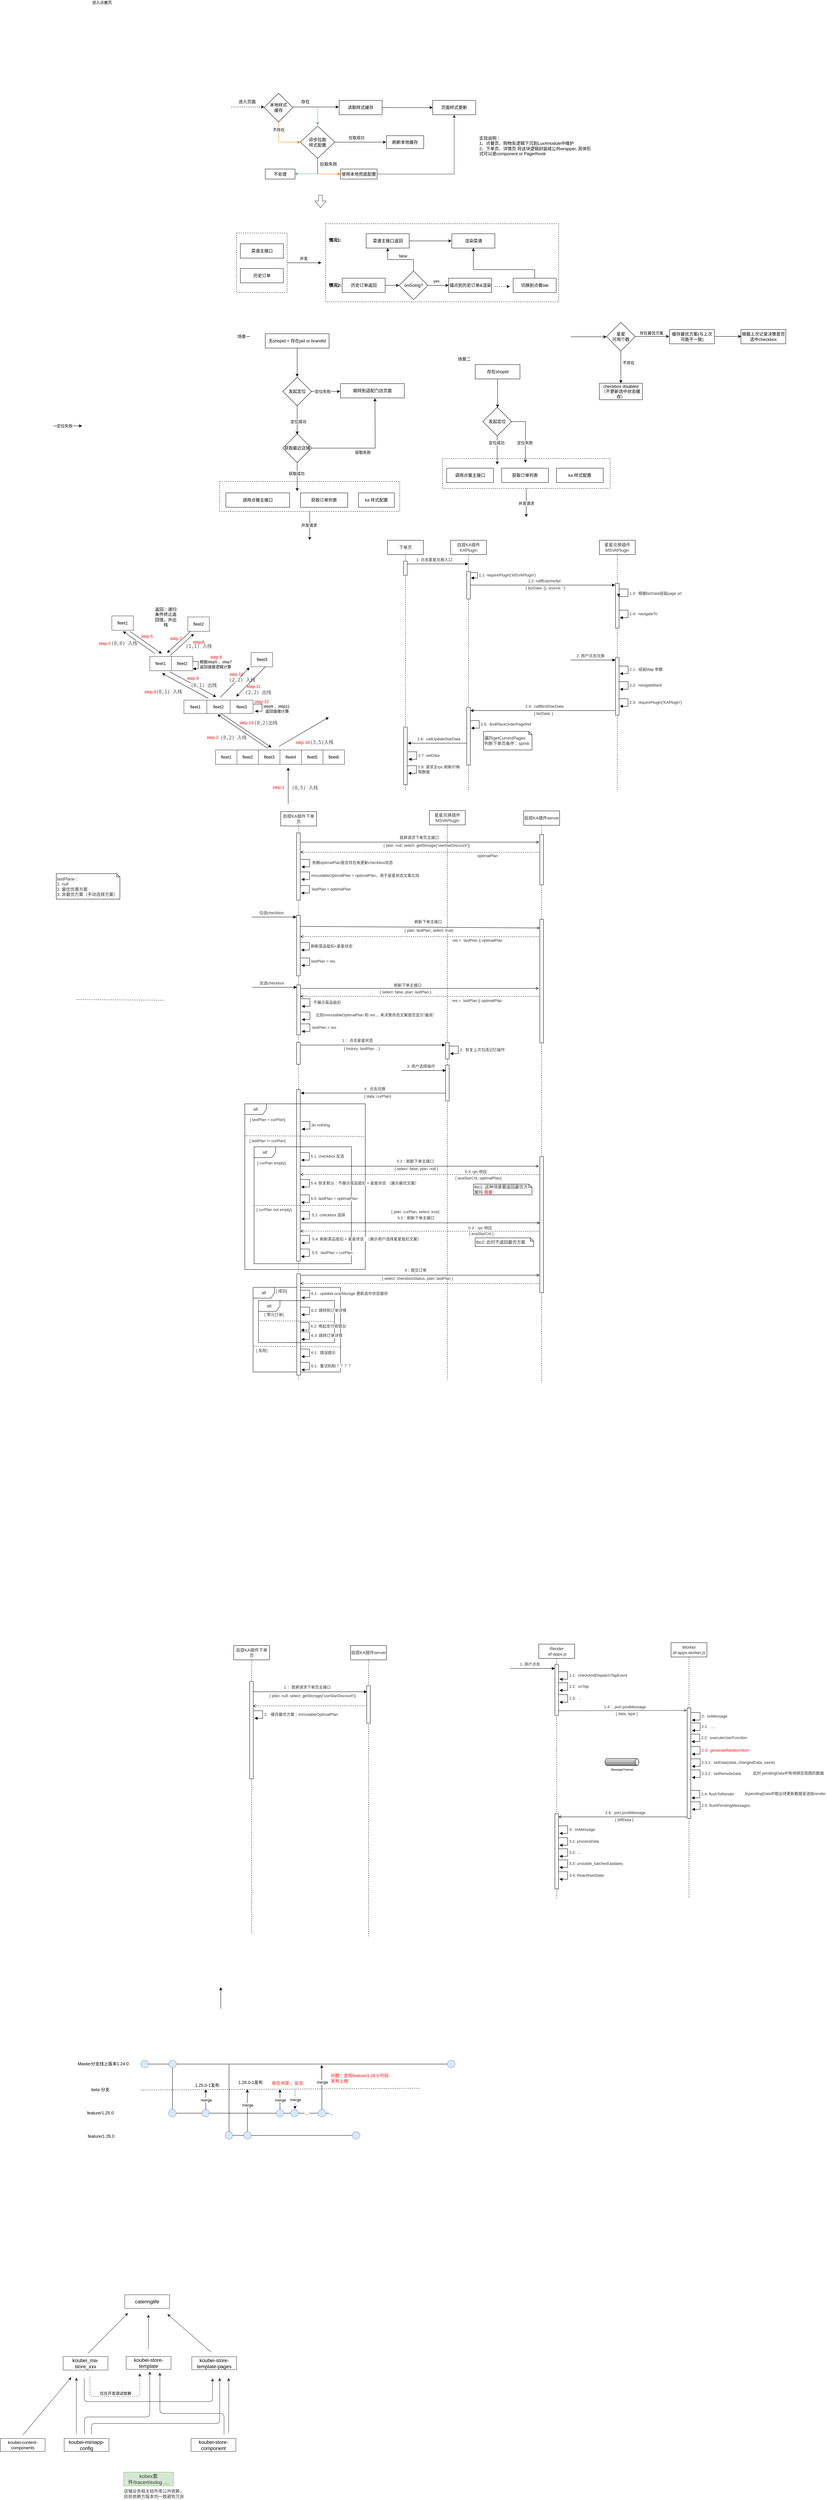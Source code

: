 <mxfile version="14.1.1" type="github">
  <diagram id="wJ10x5JF8MDACN2bpLX_" name="第 1 页">
    <mxGraphModel dx="1558" dy="1048" grid="0" gridSize="10" guides="1" tooltips="1" connect="1" arrows="1" fold="1" page="0" pageScale="1" pageWidth="1920" pageHeight="2200" math="0" shadow="0">
      <root>
        <mxCell id="0" />
        <mxCell id="1" parent="0" />
        <mxCell id="PrbAajLkpetsPsrL-xWw-29" value="" style="rounded=0;whiteSpace=wrap;html=1;dashed=1;fillColor=none;" parent="1" vertex="1">
          <mxGeometry x="771.5" y="465" width="650" height="218" as="geometry" />
        </mxCell>
        <mxCell id="PrbAajLkpetsPsrL-xWw-5" value="" style="edgeStyle=orthogonalEdgeStyle;rounded=0;orthogonalLoop=1;jettySize=auto;html=1;" parent="1" source="PrbAajLkpetsPsrL-xWw-3" edge="1">
          <mxGeometry relative="1" as="geometry">
            <mxPoint x="759.5" y="574" as="targetPoint" />
            <Array as="points">
              <mxPoint x="744.5" y="574" />
            </Array>
          </mxGeometry>
        </mxCell>
        <mxCell id="PrbAajLkpetsPsrL-xWw-6" value="并发" style="edgeLabel;html=1;align=center;verticalAlign=middle;resizable=0;points=[];" parent="PrbAajLkpetsPsrL-xWw-5" vertex="1" connectable="0">
          <mxGeometry x="-0.062" y="5" relative="1" as="geometry">
            <mxPoint x="0.5" y="-7.5" as="offset" />
          </mxGeometry>
        </mxCell>
        <mxCell id="PrbAajLkpetsPsrL-xWw-3" value="" style="rounded=0;whiteSpace=wrap;html=1;dashed=1;fillColor=none;" parent="1" vertex="1">
          <mxGeometry x="523" y="491" width="141" height="166" as="geometry" />
        </mxCell>
        <mxCell id="PrbAajLkpetsPsrL-xWw-1" value="菜谱主接口" style="rounded=0;whiteSpace=wrap;html=1;" parent="1" vertex="1">
          <mxGeometry x="533.5" y="521" width="120" height="40" as="geometry" />
        </mxCell>
        <mxCell id="PrbAajLkpetsPsrL-xWw-2" value="历史订单" style="rounded=0;whiteSpace=wrap;html=1;" parent="1" vertex="1">
          <mxGeometry x="533.5" y="590" width="120" height="40" as="geometry" />
        </mxCell>
        <mxCell id="PrbAajLkpetsPsrL-xWw-9" value="" style="edgeStyle=orthogonalEdgeStyle;rounded=0;orthogonalLoop=1;jettySize=auto;html=1;" parent="1" source="PrbAajLkpetsPsrL-xWw-7" edge="1">
          <mxGeometry relative="1" as="geometry">
            <mxPoint x="1122.5" y="513" as="targetPoint" />
          </mxGeometry>
        </mxCell>
        <mxCell id="PrbAajLkpetsPsrL-xWw-7" value="菜谱主接口返回" style="rounded=0;whiteSpace=wrap;html=1;" parent="1" vertex="1">
          <mxGeometry x="884.5" y="493" width="120" height="40" as="geometry" />
        </mxCell>
        <mxCell id="PrbAajLkpetsPsrL-xWw-8" value="渲染菜谱" style="rounded=0;whiteSpace=wrap;html=1;" parent="1" vertex="1">
          <mxGeometry x="1123.5" y="493" width="120" height="40" as="geometry" />
        </mxCell>
        <mxCell id="PrbAajLkpetsPsrL-xWw-12" value="" style="edgeStyle=orthogonalEdgeStyle;rounded=0;orthogonalLoop=1;jettySize=auto;html=1;" parent="1" source="PrbAajLkpetsPsrL-xWw-10" edge="1">
          <mxGeometry relative="1" as="geometry">
            <mxPoint x="976.5" y="637" as="targetPoint" />
          </mxGeometry>
        </mxCell>
        <mxCell id="PrbAajLkpetsPsrL-xWw-10" value="历史订单返回" style="rounded=0;whiteSpace=wrap;html=1;" parent="1" vertex="1">
          <mxGeometry x="817.5" y="617" width="120" height="40" as="geometry" />
        </mxCell>
        <mxCell id="PrbAajLkpetsPsrL-xWw-15" value="" style="edgeStyle=orthogonalEdgeStyle;rounded=0;orthogonalLoop=1;jettySize=auto;html=1;" parent="1" source="PrbAajLkpetsPsrL-xWw-13" edge="1">
          <mxGeometry relative="1" as="geometry">
            <mxPoint x="1114.5" y="637" as="targetPoint" />
          </mxGeometry>
        </mxCell>
        <mxCell id="PrbAajLkpetsPsrL-xWw-19" value="yes" style="edgeLabel;html=1;align=center;verticalAlign=middle;resizable=0;points=[];" parent="PrbAajLkpetsPsrL-xWw-15" vertex="1" connectable="0">
          <mxGeometry x="-0.025" relative="1" as="geometry">
            <mxPoint x="-5" y="-12" as="offset" />
          </mxGeometry>
        </mxCell>
        <mxCell id="PrbAajLkpetsPsrL-xWw-18" value="" style="edgeStyle=orthogonalEdgeStyle;rounded=0;orthogonalLoop=1;jettySize=auto;html=1;entryX=0.5;entryY=1;entryDx=0;entryDy=0;" parent="1" source="PrbAajLkpetsPsrL-xWw-13" target="PrbAajLkpetsPsrL-xWw-7" edge="1">
          <mxGeometry relative="1" as="geometry">
            <mxPoint x="1043.5" y="534" as="targetPoint" />
          </mxGeometry>
        </mxCell>
        <mxCell id="PrbAajLkpetsPsrL-xWw-20" value="false" style="edgeLabel;html=1;align=center;verticalAlign=middle;resizable=0;points=[];" parent="PrbAajLkpetsPsrL-xWw-18" vertex="1" connectable="0">
          <mxGeometry x="-0.106" y="-4" relative="1" as="geometry">
            <mxPoint x="-0.5" y="-6.5" as="offset" />
          </mxGeometry>
        </mxCell>
        <mxCell id="PrbAajLkpetsPsrL-xWw-13" value="onGoing?" style="rhombus;whiteSpace=wrap;html=1;fillColor=none;" parent="1" vertex="1">
          <mxGeometry x="976.5" y="597" width="80" height="80" as="geometry" />
        </mxCell>
        <mxCell id="PrbAajLkpetsPsrL-xWw-23" value="" style="edgeStyle=orthogonalEdgeStyle;rounded=0;orthogonalLoop=1;jettySize=auto;html=1;dashed=1;" parent="1" edge="1">
          <mxGeometry relative="1" as="geometry">
            <mxPoint x="1243.5" y="640" as="sourcePoint" />
            <mxPoint x="1285.5" y="640" as="targetPoint" />
          </mxGeometry>
        </mxCell>
        <mxCell id="PrbAajLkpetsPsrL-xWw-16" value="锚点到历史订单&amp;amp;渲染" style="rounded=0;whiteSpace=wrap;html=1;" parent="1" vertex="1">
          <mxGeometry x="1114.5" y="617" width="120" height="40" as="geometry" />
        </mxCell>
        <mxCell id="PrbAajLkpetsPsrL-xWw-27" value="" style="edgeStyle=orthogonalEdgeStyle;rounded=0;orthogonalLoop=1;jettySize=auto;html=1;entryX=0.5;entryY=1;entryDx=0;entryDy=0;" parent="1" source="PrbAajLkpetsPsrL-xWw-22" target="PrbAajLkpetsPsrL-xWw-8" edge="1">
          <mxGeometry relative="1" as="geometry">
            <mxPoint x="1354.5" y="537" as="targetPoint" />
            <Array as="points">
              <mxPoint x="1354.5" y="593" />
              <mxPoint x="1183.5" y="593" />
            </Array>
          </mxGeometry>
        </mxCell>
        <mxCell id="PrbAajLkpetsPsrL-xWw-22" value="切换到点餐tab" style="rounded=0;whiteSpace=wrap;html=1;" parent="1" vertex="1">
          <mxGeometry x="1294.5" y="617" width="120" height="40" as="geometry" />
        </mxCell>
        <mxCell id="PrbAajLkpetsPsrL-xWw-30" value="情况1:" style="text;html=1;strokeColor=none;fillColor=none;align=center;verticalAlign=middle;whiteSpace=wrap;rounded=0;fontStyle=1" parent="1" vertex="1">
          <mxGeometry x="777.5" y="501" width="40" height="20" as="geometry" />
        </mxCell>
        <mxCell id="PrbAajLkpetsPsrL-xWw-31" value="情况2:" style="text;html=1;strokeColor=none;fillColor=none;align=center;verticalAlign=middle;whiteSpace=wrap;rounded=0;fontStyle=1" parent="1" vertex="1">
          <mxGeometry x="777.5" y="627" width="40" height="20" as="geometry" />
        </mxCell>
        <mxCell id="PrbAajLkpetsPsrL-xWw-32" value="" style="endArrow=classic;html=1;dashed=1;" parent="1" edge="1">
          <mxGeometry width="50" height="50" relative="1" as="geometry">
            <mxPoint x="508" y="139.5" as="sourcePoint" />
            <mxPoint x="600" y="139.5" as="targetPoint" />
          </mxGeometry>
        </mxCell>
        <mxCell id="PrbAajLkpetsPsrL-xWw-33" value="进入点餐页" style="edgeLabel;html=1;align=center;verticalAlign=middle;resizable=0;points=[];" parent="1" vertex="1" connectable="0">
          <mxGeometry x="599" y="349.5" as="geometry">
            <mxPoint x="-452" y="-502" as="offset" />
          </mxGeometry>
        </mxCell>
        <mxCell id="PrbAajLkpetsPsrL-xWw-79" value="" style="edgeStyle=orthogonalEdgeStyle;rounded=0;orthogonalLoop=1;jettySize=auto;html=1;entryX=0.5;entryY=1;entryDx=0;entryDy=0;strokeColor=#FF8000;" parent="1" source="PrbAajLkpetsPsrL-xWw-34" target="PrbAajLkpetsPsrL-xWw-53" edge="1">
          <mxGeometry relative="1" as="geometry">
            <mxPoint x="640" y="261" as="targetPoint" />
            <Array as="points">
              <mxPoint x="640" y="237.5" />
            </Array>
          </mxGeometry>
        </mxCell>
        <mxCell id="PrbAajLkpetsPsrL-xWw-80" value="不存在" style="edgeLabel;html=1;align=center;verticalAlign=middle;resizable=0;points=[];" parent="PrbAajLkpetsPsrL-xWw-79" vertex="1" connectable="0">
          <mxGeometry x="-0.634" relative="1" as="geometry">
            <mxPoint as="offset" />
          </mxGeometry>
        </mxCell>
        <mxCell id="PrbAajLkpetsPsrL-xWw-34" value="本地样式&lt;br&gt;缓存" style="rhombus;whiteSpace=wrap;html=1;fillColor=none;" parent="1" vertex="1">
          <mxGeometry x="600" y="101" width="80" height="80" as="geometry" />
        </mxCell>
        <mxCell id="PrbAajLkpetsPsrL-xWw-37" value="进入页面" style="text;html=1;strokeColor=none;fillColor=none;align=center;verticalAlign=middle;whiteSpace=wrap;rounded=0;" parent="1" vertex="1">
          <mxGeometry x="521" y="114.5" width="63" height="20" as="geometry" />
        </mxCell>
        <mxCell id="PrbAajLkpetsPsrL-xWw-48" value="" style="edgeStyle=orthogonalEdgeStyle;rounded=0;orthogonalLoop=1;jettySize=auto;html=1;" parent="1" source="PrbAajLkpetsPsrL-xWw-40" target="PrbAajLkpetsPsrL-xWw-47" edge="1">
          <mxGeometry relative="1" as="geometry" />
        </mxCell>
        <mxCell id="PrbAajLkpetsPsrL-xWw-40" value="读取样式缓存" style="rounded=0;whiteSpace=wrap;html=1;" parent="1" vertex="1">
          <mxGeometry x="809" y="121" width="120" height="40" as="geometry" />
        </mxCell>
        <mxCell id="PrbAajLkpetsPsrL-xWw-47" value="页面样式更新" style="rounded=0;whiteSpace=wrap;html=1;" parent="1" vertex="1">
          <mxGeometry x="1070" y="121" width="120" height="40" as="geometry" />
        </mxCell>
        <mxCell id="PrbAajLkpetsPsrL-xWw-55" value="" style="edgeStyle=orthogonalEdgeStyle;rounded=0;orthogonalLoop=1;jettySize=auto;html=1;" parent="1" source="PrbAajLkpetsPsrL-xWw-53" edge="1">
          <mxGeometry relative="1" as="geometry">
            <mxPoint x="940" y="237.5" as="targetPoint" />
          </mxGeometry>
        </mxCell>
        <mxCell id="PrbAajLkpetsPsrL-xWw-59" value="拉取成功" style="edgeLabel;html=1;align=center;verticalAlign=middle;resizable=0;points=[];" parent="PrbAajLkpetsPsrL-xWw-55" vertex="1" connectable="0">
          <mxGeometry x="-0.175" y="-1" relative="1" as="geometry">
            <mxPoint x="0.5" y="-13.5" as="offset" />
          </mxGeometry>
        </mxCell>
        <mxCell id="PrbAajLkpetsPsrL-xWw-82" value="" style="edgeStyle=orthogonalEdgeStyle;rounded=0;orthogonalLoop=1;jettySize=auto;html=1;endArrow=none;endFill=0;" parent="1" source="PrbAajLkpetsPsrL-xWw-53" edge="1">
          <mxGeometry relative="1" as="geometry">
            <mxPoint x="749" y="325.5" as="targetPoint" />
          </mxGeometry>
        </mxCell>
        <mxCell id="PrbAajLkpetsPsrL-xWw-53" value="异步拉取&lt;br&gt;样式配置" style="rhombus;whiteSpace=wrap;html=1;fillColor=none;direction=south;" parent="1" vertex="1">
          <mxGeometry x="701" y="192.5" width="96" height="90" as="geometry" />
        </mxCell>
        <mxCell id="PrbAajLkpetsPsrL-xWw-60" value="不处理" style="rounded=0;whiteSpace=wrap;html=1;" parent="1" vertex="1">
          <mxGeometry x="603" y="312.5" width="83" height="28" as="geometry" />
        </mxCell>
        <mxCell id="PrbAajLkpetsPsrL-xWw-61" value="刷新本地缓存" style="rounded=0;whiteSpace=wrap;html=1;" parent="1" vertex="1">
          <mxGeometry x="941" y="219.5" width="104" height="36" as="geometry" />
        </mxCell>
        <mxCell id="PrbAajLkpetsPsrL-xWw-65" value="" style="endArrow=classic;html=1;" parent="1" edge="1">
          <mxGeometry width="50" height="50" relative="1" as="geometry">
            <mxPoint x="680" y="139.5" as="sourcePoint" />
            <mxPoint x="808" y="139.5" as="targetPoint" />
          </mxGeometry>
        </mxCell>
        <mxCell id="PrbAajLkpetsPsrL-xWw-67" value="存在" style="text;html=1;strokeColor=none;fillColor=none;align=center;verticalAlign=middle;whiteSpace=wrap;rounded=0;" parent="1" vertex="1">
          <mxGeometry x="695" y="114.5" width="40" height="20" as="geometry" />
        </mxCell>
        <mxCell id="PrbAajLkpetsPsrL-xWw-73" value="拉取失败" style="text;html=1;strokeColor=none;fillColor=none;align=center;verticalAlign=middle;whiteSpace=wrap;rounded=0;" parent="1" vertex="1">
          <mxGeometry x="750" y="288.5" width="59" height="20" as="geometry" />
        </mxCell>
        <mxCell id="PrbAajLkpetsPsrL-xWw-85" value="" style="edgeStyle=orthogonalEdgeStyle;rounded=0;orthogonalLoop=1;jettySize=auto;html=1;endArrow=classic;endFill=1;strokeColor=#333333;entryX=0.5;entryY=1;entryDx=0;entryDy=0;" parent="1" source="PrbAajLkpetsPsrL-xWw-74" target="PrbAajLkpetsPsrL-xWw-47" edge="1">
          <mxGeometry relative="1" as="geometry">
            <mxPoint x="995" y="326.5" as="targetPoint" />
          </mxGeometry>
        </mxCell>
        <mxCell id="PrbAajLkpetsPsrL-xWw-74" value="使用本地兜底配置" style="rounded=0;whiteSpace=wrap;html=1;" parent="1" vertex="1">
          <mxGeometry x="813" y="312.5" width="102" height="28" as="geometry" />
        </mxCell>
        <mxCell id="PrbAajLkpetsPsrL-xWw-75" value="" style="endArrow=classic;html=1;fillColor=#e1d5e7;strokeColor=#67AB9F;" parent="1" edge="1">
          <mxGeometry width="50" height="50" relative="1" as="geometry">
            <mxPoint x="749.5" y="138.5" as="sourcePoint" />
            <mxPoint x="749.5" y="190.5" as="targetPoint" />
          </mxGeometry>
        </mxCell>
        <mxCell id="PrbAajLkpetsPsrL-xWw-83" value="" style="endArrow=classic;html=1;strokeColor=#FF8000;" parent="1" edge="1">
          <mxGeometry width="50" height="50" relative="1" as="geometry">
            <mxPoint x="749" y="326.5" as="sourcePoint" />
            <mxPoint x="813" y="326.5" as="targetPoint" />
          </mxGeometry>
        </mxCell>
        <mxCell id="PrbAajLkpetsPsrL-xWw-86" value="" style="endArrow=classic;html=1;strokeColor=#67AB9F;" parent="1" edge="1">
          <mxGeometry width="50" height="50" relative="1" as="geometry">
            <mxPoint x="749" y="326" as="sourcePoint" />
            <mxPoint x="685" y="326" as="targetPoint" />
          </mxGeometry>
        </mxCell>
        <mxCell id="PrbAajLkpetsPsrL-xWw-87" value="" style="shape=flexArrow;endArrow=classic;html=1;strokeColor=#333333;" parent="1" edge="1">
          <mxGeometry width="50" height="50" relative="1" as="geometry">
            <mxPoint x="757" y="385" as="sourcePoint" />
            <mxPoint x="757" y="421" as="targetPoint" />
          </mxGeometry>
        </mxCell>
        <mxCell id="PrbAajLkpetsPsrL-xWw-89" value="实现说明：&lt;br&gt;1、点餐页、购物车逻辑下沉到Lux#module中维护&lt;br&gt;2、下单页、详情页 将这块逻辑封装成公共wrapper, 具体形式可以是component or Page#hook" style="text;html=1;strokeColor=none;fillColor=none;align=left;verticalAlign=top;whiteSpace=wrap;rounded=0;" parent="1" vertex="1">
          <mxGeometry x="1198" y="212.5" width="321" height="70" as="geometry" />
        </mxCell>
        <mxCell id="l8FVeTfeE18KeiYNXWkb-4" value="" style="edgeStyle=orthogonalEdgeStyle;rounded=0;orthogonalLoop=1;jettySize=auto;html=1;" parent="1" source="l8FVeTfeE18KeiYNXWkb-1" edge="1">
          <mxGeometry relative="1" as="geometry">
            <mxPoint x="692" y="892" as="targetPoint" />
          </mxGeometry>
        </mxCell>
        <mxCell id="l8FVeTfeE18KeiYNXWkb-1" value="无shopId + 存在pid or brandId" style="rounded=0;whiteSpace=wrap;html=1;" parent="1" vertex="1">
          <mxGeometry x="603" y="772" width="178" height="40" as="geometry" />
        </mxCell>
        <mxCell id="l8FVeTfeE18KeiYNXWkb-2" value="场景一" style="text;html=1;strokeColor=none;fillColor=none;align=center;verticalAlign=middle;whiteSpace=wrap;rounded=0;" parent="1" vertex="1">
          <mxGeometry x="523" y="770" width="40" height="20" as="geometry" />
        </mxCell>
        <mxCell id="l8FVeTfeE18KeiYNXWkb-7" value="" style="edgeStyle=orthogonalEdgeStyle;rounded=0;orthogonalLoop=1;jettySize=auto;html=1;" parent="1" source="l8FVeTfeE18KeiYNXWkb-5" edge="1">
          <mxGeometry relative="1" as="geometry">
            <mxPoint x="812" y="933" as="targetPoint" />
          </mxGeometry>
        </mxCell>
        <mxCell id="l8FVeTfeE18KeiYNXWkb-8" value="定位失败" style="edgeLabel;html=1;align=center;verticalAlign=middle;resizable=0;points=[];" parent="l8FVeTfeE18KeiYNXWkb-7" vertex="1" connectable="0">
          <mxGeometry x="-0.225" relative="1" as="geometry">
            <mxPoint as="offset" />
          </mxGeometry>
        </mxCell>
        <mxCell id="l8FVeTfeE18KeiYNXWkb-11" value="" style="edgeStyle=orthogonalEdgeStyle;rounded=0;orthogonalLoop=1;jettySize=auto;html=1;" parent="1" source="l8FVeTfeE18KeiYNXWkb-5" edge="1">
          <mxGeometry relative="1" as="geometry">
            <mxPoint x="692" y="1053" as="targetPoint" />
          </mxGeometry>
        </mxCell>
        <mxCell id="l8FVeTfeE18KeiYNXWkb-12" value="定位成功" style="edgeLabel;html=1;align=center;verticalAlign=middle;resizable=0;points=[];" parent="l8FVeTfeE18KeiYNXWkb-11" vertex="1" connectable="0">
          <mxGeometry x="0.1" y="2" relative="1" as="geometry">
            <mxPoint as="offset" />
          </mxGeometry>
        </mxCell>
        <mxCell id="l8FVeTfeE18KeiYNXWkb-5" value="发起定位" style="rhombus;whiteSpace=wrap;html=1;" parent="1" vertex="1">
          <mxGeometry x="652" y="893" width="80" height="80" as="geometry" />
        </mxCell>
        <mxCell id="l8FVeTfeE18KeiYNXWkb-9" value="跳转到适配门店页面" style="rounded=0;whiteSpace=wrap;html=1;" parent="1" vertex="1">
          <mxGeometry x="813" y="911" width="178" height="40" as="geometry" />
        </mxCell>
        <mxCell id="l8FVeTfeE18KeiYNXWkb-16" value="" style="edgeStyle=orthogonalEdgeStyle;rounded=0;orthogonalLoop=1;jettySize=auto;html=1;" parent="1" source="l8FVeTfeE18KeiYNXWkb-14" edge="1">
          <mxGeometry relative="1" as="geometry">
            <mxPoint x="909" y="952" as="targetPoint" />
          </mxGeometry>
        </mxCell>
        <mxCell id="l8FVeTfeE18KeiYNXWkb-17" value="获取失败" style="edgeLabel;html=1;align=center;verticalAlign=middle;resizable=0;points=[];" parent="l8FVeTfeE18KeiYNXWkb-16" vertex="1" connectable="0">
          <mxGeometry x="0.2" relative="1" as="geometry">
            <mxPoint x="-35" y="24" as="offset" />
          </mxGeometry>
        </mxCell>
        <mxCell id="l8FVeTfeE18KeiYNXWkb-19" value="" style="edgeStyle=orthogonalEdgeStyle;rounded=0;orthogonalLoop=1;jettySize=auto;html=1;" parent="1" source="l8FVeTfeE18KeiYNXWkb-14" edge="1">
          <mxGeometry relative="1" as="geometry">
            <mxPoint x="692" y="1211" as="targetPoint" />
          </mxGeometry>
        </mxCell>
        <mxCell id="l8FVeTfeE18KeiYNXWkb-20" value="获取成功" style="edgeLabel;html=1;align=center;verticalAlign=middle;resizable=0;points=[];" parent="l8FVeTfeE18KeiYNXWkb-19" vertex="1" connectable="0">
          <mxGeometry x="-0.225" y="-2" relative="1" as="geometry">
            <mxPoint as="offset" />
          </mxGeometry>
        </mxCell>
        <mxCell id="l8FVeTfeE18KeiYNXWkb-14" value="获取最近店铺" style="rhombus;whiteSpace=wrap;html=1;" parent="1" vertex="1">
          <mxGeometry x="652" y="1051" width="80" height="80" as="geometry" />
        </mxCell>
        <mxCell id="l8FVeTfeE18KeiYNXWkb-22" value="调用点餐主接口" style="rounded=0;whiteSpace=wrap;html=1;" parent="1" vertex="1">
          <mxGeometry x="493" y="1216" width="178" height="40" as="geometry" />
        </mxCell>
        <mxCell id="l8FVeTfeE18KeiYNXWkb-23" value="场景二" style="text;html=1;strokeColor=none;fillColor=none;align=center;verticalAlign=middle;whiteSpace=wrap;rounded=0;" parent="1" vertex="1">
          <mxGeometry x="1138" y="833" width="40" height="20" as="geometry" />
        </mxCell>
        <mxCell id="l8FVeTfeE18KeiYNXWkb-26" value="" style="edgeStyle=orthogonalEdgeStyle;rounded=0;orthogonalLoop=1;jettySize=auto;html=1;gradientColor=none;" parent="1" source="l8FVeTfeE18KeiYNXWkb-24" edge="1">
          <mxGeometry relative="1" as="geometry">
            <mxPoint x="1251" y="978" as="targetPoint" />
          </mxGeometry>
        </mxCell>
        <mxCell id="l8FVeTfeE18KeiYNXWkb-24" value="存在shopId" style="rounded=0;whiteSpace=wrap;html=1;gradientColor=none;" parent="1" vertex="1">
          <mxGeometry x="1188.5" y="858" width="125" height="40" as="geometry" />
        </mxCell>
        <mxCell id="l8FVeTfeE18KeiYNXWkb-31" value="" style="edgeStyle=orthogonalEdgeStyle;rounded=0;orthogonalLoop=1;jettySize=auto;html=1;" parent="1" source="l8FVeTfeE18KeiYNXWkb-27" edge="1">
          <mxGeometry relative="1" as="geometry">
            <mxPoint x="1250" y="1137" as="targetPoint" />
          </mxGeometry>
        </mxCell>
        <mxCell id="l8FVeTfeE18KeiYNXWkb-43" value="定位成功" style="edgeLabel;html=1;align=center;verticalAlign=middle;resizable=0;points=[];" parent="l8FVeTfeE18KeiYNXWkb-31" vertex="1" connectable="0">
          <mxGeometry x="-0.525" y="-2" relative="1" as="geometry">
            <mxPoint as="offset" />
          </mxGeometry>
        </mxCell>
        <mxCell id="l8FVeTfeE18KeiYNXWkb-34" value="" style="edgeStyle=orthogonalEdgeStyle;rounded=0;orthogonalLoop=1;jettySize=auto;html=1;" parent="1" source="l8FVeTfeE18KeiYNXWkb-27" edge="1">
          <mxGeometry relative="1" as="geometry">
            <mxPoint x="1328.5" y="1132" as="targetPoint" />
          </mxGeometry>
        </mxCell>
        <mxCell id="l8FVeTfeE18KeiYNXWkb-44" value="定位失败" style="edgeLabel;html=1;align=center;verticalAlign=middle;resizable=0;points=[];" parent="l8FVeTfeE18KeiYNXWkb-34" vertex="1" connectable="0">
          <mxGeometry x="0.257" y="-2" relative="1" as="geometry">
            <mxPoint y="1" as="offset" />
          </mxGeometry>
        </mxCell>
        <mxCell id="l8FVeTfeE18KeiYNXWkb-27" value="发起定位" style="rhombus;whiteSpace=wrap;html=1;gradientColor=none;" parent="1" vertex="1">
          <mxGeometry x="1210" y="977" width="80" height="80" as="geometry" />
        </mxCell>
        <mxCell id="l8FVeTfeE18KeiYNXWkb-32" value="调用点餐主接口" style="rounded=0;whiteSpace=wrap;html=1;" parent="1" vertex="1">
          <mxGeometry x="1109" y="1147" width="130.5" height="40" as="geometry" />
        </mxCell>
        <mxCell id="l8FVeTfeE18KeiYNXWkb-46" value="" style="edgeStyle=orthogonalEdgeStyle;rounded=0;orthogonalLoop=1;jettySize=auto;html=1;" parent="1" source="l8FVeTfeE18KeiYNXWkb-37" edge="1">
          <mxGeometry relative="1" as="geometry">
            <mxPoint x="726.875" y="1347.5" as="targetPoint" />
          </mxGeometry>
        </mxCell>
        <mxCell id="l8FVeTfeE18KeiYNXWkb-47" value="并发请求" style="edgeLabel;html=1;align=center;verticalAlign=middle;resizable=0;points=[];" parent="l8FVeTfeE18KeiYNXWkb-46" vertex="1" connectable="0">
          <mxGeometry x="0.001" y="-4" relative="1" as="geometry">
            <mxPoint x="1" y="-2" as="offset" />
          </mxGeometry>
        </mxCell>
        <mxCell id="l8FVeTfeE18KeiYNXWkb-37" value="" style="rounded=0;whiteSpace=wrap;html=1;fillColor=none;dashed=1;" parent="1" vertex="1">
          <mxGeometry x="475.75" y="1184" width="502.25" height="83.5" as="geometry" />
        </mxCell>
        <mxCell id="l8FVeTfeE18KeiYNXWkb-38" value="获取订单列表" style="rounded=0;whiteSpace=wrap;html=1;" parent="1" vertex="1">
          <mxGeometry x="701" y="1216" width="132" height="40" as="geometry" />
        </mxCell>
        <mxCell id="l8FVeTfeE18KeiYNXWkb-39" value="ka 样式配置" style="rounded=0;whiteSpace=wrap;html=1;" parent="1" vertex="1">
          <mxGeometry x="863" y="1216" width="100" height="40" as="geometry" />
        </mxCell>
        <mxCell id="l8FVeTfeE18KeiYNXWkb-40" value="获取订单列表" style="rounded=0;whiteSpace=wrap;html=1;" parent="1" vertex="1">
          <mxGeometry x="1262.25" y="1147" width="130.5" height="40" as="geometry" />
        </mxCell>
        <mxCell id="l8FVeTfeE18KeiYNXWkb-41" value="ka 样式配置" style="rounded=0;whiteSpace=wrap;html=1;" parent="1" vertex="1">
          <mxGeometry x="1415.25" y="1147" width="130.5" height="40" as="geometry" />
        </mxCell>
        <mxCell id="l8FVeTfeE18KeiYNXWkb-49" value="" style="edgeStyle=orthogonalEdgeStyle;rounded=0;orthogonalLoop=1;jettySize=auto;html=1;" parent="1" source="l8FVeTfeE18KeiYNXWkb-42" edge="1">
          <mxGeometry relative="1" as="geometry">
            <mxPoint x="1331" y="1283.5" as="targetPoint" />
          </mxGeometry>
        </mxCell>
        <mxCell id="l8FVeTfeE18KeiYNXWkb-50" value="并发请求" style="edgeLabel;html=1;align=center;verticalAlign=middle;resizable=0;points=[];" parent="l8FVeTfeE18KeiYNXWkb-49" vertex="1" connectable="0">
          <mxGeometry x="-0.312" y="-2" relative="1" as="geometry">
            <mxPoint x="2" y="13.5" as="offset" />
          </mxGeometry>
        </mxCell>
        <mxCell id="l8FVeTfeE18KeiYNXWkb-42" value="" style="rounded=0;whiteSpace=wrap;html=1;fillColor=none;dashed=1;" parent="1" vertex="1">
          <mxGeometry x="1097" y="1120" width="468" height="83.5" as="geometry" />
        </mxCell>
        <mxCell id="oDe2otveAGvz-R9kXIR5-39" value="" style="endArrow=classic;html=1;exitX=0.408;exitY=-0.1;exitDx=0;exitDy=0;exitPerimeter=0;" parent="1" source="oDe2otveAGvz-R9kXIR5-25" edge="1">
          <mxGeometry width="50" height="50" relative="1" as="geometry">
            <mxPoint x="636" y="1926" as="sourcePoint" />
            <mxPoint x="470" y="1834" as="targetPoint" />
          </mxGeometry>
        </mxCell>
        <mxCell id="oDe2otveAGvz-R9kXIR5-3" value="" style="shape=table;html=1;whiteSpace=wrap;startSize=0;container=1;collapsible=0;childLayout=tableLayout;strokeColor=#333333;" parent="1" vertex="1">
          <mxGeometry x="464" y="1933" width="360" height="40" as="geometry" />
        </mxCell>
        <mxCell id="oDe2otveAGvz-R9kXIR5-25" style="shape=partialRectangle;html=1;whiteSpace=wrap;collapsible=0;dropTarget=0;pointerEvents=0;fillColor=none;top=0;left=0;bottom=0;right=0;points=[[0,0.5],[1,0.5]];portConstraint=eastwest;" parent="oDe2otveAGvz-R9kXIR5-3" vertex="1">
          <mxGeometry width="360" height="40" as="geometry" />
        </mxCell>
        <mxCell id="oDe2otveAGvz-R9kXIR5-26" value="fleet1" style="shape=partialRectangle;html=1;whiteSpace=wrap;connectable=0;fillColor=none;top=0;left=0;bottom=0;right=0;overflow=hidden;" parent="oDe2otveAGvz-R9kXIR5-25" vertex="1">
          <mxGeometry width="60" height="40" as="geometry" />
        </mxCell>
        <mxCell id="oDe2otveAGvz-R9kXIR5-27" value="fleet2" style="shape=partialRectangle;html=1;whiteSpace=wrap;connectable=0;fillColor=none;top=0;left=0;bottom=0;right=0;overflow=hidden;" parent="oDe2otveAGvz-R9kXIR5-25" vertex="1">
          <mxGeometry x="60" width="60" height="40" as="geometry" />
        </mxCell>
        <mxCell id="oDe2otveAGvz-R9kXIR5-28" value="fleet3" style="shape=partialRectangle;html=1;whiteSpace=wrap;connectable=0;fillColor=none;top=0;left=0;bottom=0;right=0;overflow=hidden;" parent="oDe2otveAGvz-R9kXIR5-25" vertex="1">
          <mxGeometry x="120" width="60" height="40" as="geometry" />
        </mxCell>
        <mxCell id="oDe2otveAGvz-R9kXIR5-29" value="fleet4" style="shape=partialRectangle;html=1;whiteSpace=wrap;connectable=0;fillColor=none;top=0;left=0;bottom=0;right=0;overflow=hidden;" parent="oDe2otveAGvz-R9kXIR5-25" vertex="1">
          <mxGeometry x="180" width="60" height="40" as="geometry" />
        </mxCell>
        <mxCell id="oDe2otveAGvz-R9kXIR5-30" value="fleet5" style="shape=partialRectangle;html=1;whiteSpace=wrap;connectable=0;fillColor=none;top=0;left=0;bottom=0;right=0;overflow=hidden;" parent="oDe2otveAGvz-R9kXIR5-25" vertex="1">
          <mxGeometry x="240" width="60" height="40" as="geometry" />
        </mxCell>
        <mxCell id="oDe2otveAGvz-R9kXIR5-31" value="fleet6" style="shape=partialRectangle;html=1;whiteSpace=wrap;connectable=0;fillColor=none;top=0;left=0;bottom=0;right=0;overflow=hidden;" parent="oDe2otveAGvz-R9kXIR5-25" vertex="1">
          <mxGeometry x="300" width="60" height="40" as="geometry" />
        </mxCell>
        <mxCell id="oDe2otveAGvz-R9kXIR5-78" value="&lt;span style=&quot;color: rgb(89 , 89 , 89) ; font-family: monospace ; font-size: 13px ; text-align: justify ; background-color: rgb(247 , 247 , 247)&quot;&gt;(0,5) 入栈&lt;/span&gt;" style="text;html=1;align=center;verticalAlign=middle;resizable=0;points=[];autosize=1;" parent="1" vertex="1">
          <mxGeometry x="671" y="2029" width="83" height="18" as="geometry" />
        </mxCell>
        <mxCell id="oDe2otveAGvz-R9kXIR5-80" value="" style="endArrow=classic;html=1;" parent="1" edge="1">
          <mxGeometry width="50" height="50" relative="1" as="geometry">
            <mxPoint x="667" y="2083" as="sourcePoint" />
            <mxPoint x="667" y="1982" as="targetPoint" />
          </mxGeometry>
        </mxCell>
        <mxCell id="oDe2otveAGvz-R9kXIR5-81" value="&lt;span style=&quot;color: rgb(89 , 89 , 89) ; font-family: monospace ; font-size: 13px ; text-align: justify ; background-color: rgb(247 , 247 , 247)&quot;&gt;(0,2) 入栈&lt;/span&gt;" style="text;html=1;align=center;verticalAlign=middle;resizable=0;points=[];autosize=1;" parent="1" vertex="1">
          <mxGeometry x="472" y="1889" width="83" height="18" as="geometry" />
        </mxCell>
        <mxCell id="oDe2otveAGvz-R9kXIR5-42" value="" style="shape=table;html=1;whiteSpace=wrap;startSize=0;container=1;collapsible=0;childLayout=tableLayout;strokeColor=#333333;" parent="1" vertex="1">
          <mxGeometry x="376" y="1794" width="193" height="37" as="geometry" />
        </mxCell>
        <mxCell id="oDe2otveAGvz-R9kXIR5-43" value="" style="shape=partialRectangle;html=1;whiteSpace=wrap;collapsible=0;dropTarget=0;pointerEvents=0;fillColor=none;top=0;left=0;bottom=0;right=0;points=[[0,0.5],[1,0.5]];portConstraint=eastwest;" parent="oDe2otveAGvz-R9kXIR5-42" vertex="1">
          <mxGeometry width="193" height="37" as="geometry" />
        </mxCell>
        <mxCell id="oDe2otveAGvz-R9kXIR5-55" value="fleet1" style="shape=partialRectangle;html=1;whiteSpace=wrap;connectable=0;fillColor=none;top=0;left=0;bottom=0;right=0;overflow=hidden;" parent="oDe2otveAGvz-R9kXIR5-43" vertex="1">
          <mxGeometry width="64" height="37" as="geometry" />
        </mxCell>
        <mxCell id="oDe2otveAGvz-R9kXIR5-44" value="fleet2" style="shape=partialRectangle;html=1;whiteSpace=wrap;connectable=0;fillColor=none;top=0;left=0;bottom=0;right=0;overflow=hidden;" parent="oDe2otveAGvz-R9kXIR5-43" vertex="1">
          <mxGeometry x="64" width="65" height="37" as="geometry" />
        </mxCell>
        <mxCell id="oDe2otveAGvz-R9kXIR5-45" value="&lt;span&gt;fleet3&lt;/span&gt;" style="shape=partialRectangle;html=1;whiteSpace=wrap;connectable=0;fillColor=none;top=0;left=0;bottom=0;right=0;overflow=hidden;" parent="oDe2otveAGvz-R9kXIR5-43" vertex="1">
          <mxGeometry x="129" width="64" height="37" as="geometry" />
        </mxCell>
        <mxCell id="oDe2otveAGvz-R9kXIR5-82" value="" style="endArrow=classic;html=1;" parent="1" edge="1">
          <mxGeometry width="50" height="50" relative="1" as="geometry">
            <mxPoint x="444" y="1789" as="sourcePoint" />
            <mxPoint x="315" y="1719" as="targetPoint" />
          </mxGeometry>
        </mxCell>
        <mxCell id="oDe2otveAGvz-R9kXIR5-83" value="&lt;span style=&quot;color: rgb(89 , 89 , 89) ; font-family: monospace ; font-size: 13px ; text-align: justify ; background-color: rgb(247 , 247 , 247)&quot;&gt;(0,1) 入栈&lt;/span&gt;" style="text;html=1;align=center;verticalAlign=middle;resizable=0;points=[];autosize=1;" parent="1" vertex="1">
          <mxGeometry x="292.5" y="1761" width="83" height="18" as="geometry" />
        </mxCell>
        <mxCell id="oDe2otveAGvz-R9kXIR5-58" value="" style="shape=table;html=1;whiteSpace=wrap;startSize=0;container=1;collapsible=0;childLayout=tableLayout;strokeColor=#333333;" parent="1" vertex="1">
          <mxGeometry x="281" y="1672" width="120" height="40" as="geometry" />
        </mxCell>
        <mxCell id="oDe2otveAGvz-R9kXIR5-59" value="" style="shape=partialRectangle;html=1;whiteSpace=wrap;collapsible=0;dropTarget=0;pointerEvents=0;fillColor=none;top=0;left=0;bottom=0;right=0;points=[[0,0.5],[1,0.5]];portConstraint=eastwest;" parent="oDe2otveAGvz-R9kXIR5-58" vertex="1">
          <mxGeometry width="120" height="40" as="geometry" />
        </mxCell>
        <mxCell id="oDe2otveAGvz-R9kXIR5-60" value="fleet1" style="shape=partialRectangle;html=1;whiteSpace=wrap;connectable=0;fillColor=none;top=0;left=0;bottom=0;right=0;overflow=hidden;" parent="oDe2otveAGvz-R9kXIR5-59" vertex="1">
          <mxGeometry width="60" height="40" as="geometry" />
        </mxCell>
        <mxCell id="oDe2otveAGvz-R9kXIR5-61" value="fleet2" style="shape=partialRectangle;html=1;whiteSpace=wrap;connectable=0;fillColor=none;top=0;left=0;bottom=0;right=0;overflow=hidden;" parent="oDe2otveAGvz-R9kXIR5-59" vertex="1">
          <mxGeometry x="60" width="60" height="40" as="geometry" />
        </mxCell>
        <mxCell id="oDe2otveAGvz-R9kXIR5-84" value="" style="endArrow=classic;html=1;" parent="1" edge="1">
          <mxGeometry width="50" height="50" relative="1" as="geometry">
            <mxPoint x="295" y="1664" as="sourcePoint" />
            <mxPoint x="206" y="1602" as="targetPoint" />
          </mxGeometry>
        </mxCell>
        <mxCell id="oDe2otveAGvz-R9kXIR5-85" value="&lt;span style=&quot;color: rgb(89 , 89 , 89) ; font-family: monospace ; font-size: 13px ; text-align: justify ; background-color: rgb(247 , 247 , 247)&quot;&gt;(0,0) 入栈&lt;/span&gt;" style="text;html=1;align=center;verticalAlign=middle;resizable=0;points=[];autosize=1;" parent="1" vertex="1">
          <mxGeometry x="167" y="1626" width="83" height="18" as="geometry" />
        </mxCell>
        <mxCell id="oDe2otveAGvz-R9kXIR5-89" value="" style="endArrow=classic;html=1;" parent="1" edge="1">
          <mxGeometry width="50" height="50" relative="1" as="geometry">
            <mxPoint x="338" y="1669" as="sourcePoint" />
            <mxPoint x="404" y="1609" as="targetPoint" />
          </mxGeometry>
        </mxCell>
        <mxCell id="oDe2otveAGvz-R9kXIR5-90" value="" style="shape=table;html=1;whiteSpace=wrap;startSize=0;container=1;collapsible=0;childLayout=tableLayout;strokeColor=#333333;" parent="1" vertex="1">
          <mxGeometry x="387" y="1562" width="60" height="40" as="geometry" />
        </mxCell>
        <mxCell id="oDe2otveAGvz-R9kXIR5-91" value="" style="shape=partialRectangle;html=1;whiteSpace=wrap;collapsible=0;dropTarget=0;pointerEvents=0;fillColor=none;top=0;left=0;bottom=0;right=0;points=[[0,0.5],[1,0.5]];portConstraint=eastwest;" parent="oDe2otveAGvz-R9kXIR5-90" vertex="1">
          <mxGeometry width="60" height="40" as="geometry" />
        </mxCell>
        <mxCell id="oDe2otveAGvz-R9kXIR5-92" value="fleet2" style="shape=partialRectangle;html=1;whiteSpace=wrap;connectable=0;fillColor=none;top=0;left=0;bottom=0;right=0;overflow=hidden;" parent="oDe2otveAGvz-R9kXIR5-91" vertex="1">
          <mxGeometry width="60" height="40" as="geometry" />
        </mxCell>
        <mxCell id="oDe2otveAGvz-R9kXIR5-93" value="&lt;span style=&quot;color: rgb(89 , 89 , 89) ; font-family: monospace ; font-size: 13px ; text-align: justify ; background-color: rgb(247 , 247 , 247)&quot;&gt;(1,1) 入栈&lt;/span&gt;" style="text;html=1;align=center;verticalAlign=middle;resizable=0;points=[];autosize=1;" parent="1" vertex="1">
          <mxGeometry x="375.5" y="1634" width="83" height="18" as="geometry" />
        </mxCell>
        <mxCell id="oDe2otveAGvz-R9kXIR5-97" value="&lt;font color=&quot;#ff0000&quot;&gt;step 1&lt;/font&gt;" style="text;html=1;strokeColor=none;fillColor=none;align=center;verticalAlign=middle;whiteSpace=wrap;rounded=0;" parent="1" vertex="1">
          <mxGeometry x="620" y="2027" width="40" height="20" as="geometry" />
        </mxCell>
        <mxCell id="oDe2otveAGvz-R9kXIR5-98" value="&lt;font color=&quot;#ff0000&quot;&gt;step 2&lt;/font&gt;" style="text;html=1;strokeColor=none;fillColor=none;align=center;verticalAlign=middle;whiteSpace=wrap;rounded=0;" parent="1" vertex="1">
          <mxGeometry x="435.75" y="1888" width="40" height="20" as="geometry" />
        </mxCell>
        <mxCell id="oDe2otveAGvz-R9kXIR5-99" value="&lt;font color=&quot;#ff0000&quot;&gt;step 3&lt;/font&gt;" style="text;html=1;strokeColor=none;fillColor=none;align=center;verticalAlign=middle;whiteSpace=wrap;rounded=0;" parent="1" vertex="1">
          <mxGeometry x="262" y="1761" width="40" height="20" as="geometry" />
        </mxCell>
        <mxCell id="oDe2otveAGvz-R9kXIR5-100" value="&lt;font color=&quot;#ff0000&quot;&gt;step 4&lt;/font&gt;" style="text;html=1;strokeColor=none;fillColor=none;align=center;verticalAlign=middle;whiteSpace=wrap;rounded=0;" parent="1" vertex="1">
          <mxGeometry x="135" y="1626" width="40" height="20" as="geometry" />
        </mxCell>
        <mxCell id="oDe2otveAGvz-R9kXIR5-101" value="&lt;font color=&quot;#ff0000&quot;&gt;step 6&lt;/font&gt;" style="text;html=1;strokeColor=none;fillColor=none;align=center;verticalAlign=middle;whiteSpace=wrap;rounded=0;" parent="1" vertex="1">
          <mxGeometry x="397" y="1622" width="40" height="20" as="geometry" />
        </mxCell>
        <mxCell id="oDe2otveAGvz-R9kXIR5-103" value="根据step5 、step7 &lt;br&gt;返回值做逻辑计算" style="edgeStyle=orthogonalEdgeStyle;html=1;align=left;spacingLeft=2;endArrow=block;rounded=0;" parent="1" edge="1">
          <mxGeometry x="0.075" relative="1" as="geometry">
            <mxPoint x="401" y="1677.5" as="sourcePoint" />
            <Array as="points">
              <mxPoint x="401" y="1686" />
              <mxPoint x="416" y="1686" />
              <mxPoint x="416" y="1707" />
            </Array>
            <mxPoint x="401" y="1706.5" as="targetPoint" />
            <mxPoint as="offset" />
          </mxGeometry>
        </mxCell>
        <mxCell id="oDe2otveAGvz-R9kXIR5-104" value="" style="endArrow=classic;html=1;" parent="1" edge="1">
          <mxGeometry width="50" height="50" relative="1" as="geometry">
            <mxPoint x="225" y="1602" as="sourcePoint" />
            <mxPoint x="314" y="1664" as="targetPoint" />
          </mxGeometry>
        </mxCell>
        <mxCell id="oDe2otveAGvz-R9kXIR5-105" value="&lt;font color=&quot;#ff0000&quot;&gt;step 5&lt;/font&gt;" style="text;html=1;strokeColor=none;fillColor=none;align=center;verticalAlign=middle;whiteSpace=wrap;rounded=0;" parent="1" vertex="1">
          <mxGeometry x="253" y="1606" width="40" height="20" as="geometry" />
        </mxCell>
        <mxCell id="oDe2otveAGvz-R9kXIR5-86" value="" style="shape=table;html=1;whiteSpace=wrap;startSize=0;container=1;collapsible=0;childLayout=tableLayout;strokeColor=#333333;" parent="1" vertex="1">
          <mxGeometry x="175" y="1559" width="60" height="40" as="geometry" />
        </mxCell>
        <mxCell id="oDe2otveAGvz-R9kXIR5-87" value="" style="shape=partialRectangle;html=1;whiteSpace=wrap;collapsible=0;dropTarget=0;pointerEvents=0;fillColor=none;top=0;left=0;bottom=0;right=0;points=[[0,0.5],[1,0.5]];portConstraint=eastwest;" parent="oDe2otveAGvz-R9kXIR5-86" vertex="1">
          <mxGeometry width="60" height="40" as="geometry" />
        </mxCell>
        <mxCell id="oDe2otveAGvz-R9kXIR5-88" value="fleet1" style="shape=partialRectangle;html=1;whiteSpace=wrap;connectable=0;fillColor=none;top=0;left=0;bottom=0;right=0;overflow=hidden;" parent="oDe2otveAGvz-R9kXIR5-87" vertex="1">
          <mxGeometry width="60" height="40" as="geometry" />
        </mxCell>
        <mxCell id="oDe2otveAGvz-R9kXIR5-109" value="返回：递归条件终止返回值，并出栈" style="text;html=1;strokeColor=none;fillColor=none;align=center;verticalAlign=middle;whiteSpace=wrap;rounded=0;" parent="1" vertex="1">
          <mxGeometry x="293" y="1552" width="65" height="20" as="geometry" />
        </mxCell>
        <mxCell id="oDe2otveAGvz-R9kXIR5-112" value="" style="endArrow=classic;html=1;" parent="1" edge="1">
          <mxGeometry width="50" height="50" relative="1" as="geometry">
            <mxPoint x="395" y="1602" as="sourcePoint" />
            <mxPoint x="329" y="1662" as="targetPoint" />
          </mxGeometry>
        </mxCell>
        <mxCell id="oDe2otveAGvz-R9kXIR5-113" value="&lt;font color=&quot;#ff0000&quot;&gt;step 7&lt;/font&gt;" style="text;html=1;strokeColor=none;fillColor=none;align=center;verticalAlign=middle;whiteSpace=wrap;rounded=0;" parent="1" vertex="1">
          <mxGeometry x="333.5" y="1612" width="40" height="20" as="geometry" />
        </mxCell>
        <mxCell id="oDe2otveAGvz-R9kXIR5-114" value="&lt;font color=&quot;#ff0000&quot;&gt;step 8&lt;/font&gt;" style="text;html=1;strokeColor=none;fillColor=none;align=center;verticalAlign=middle;whiteSpace=wrap;rounded=0;" parent="1" vertex="1">
          <mxGeometry x="446" y="1664" width="40" height="20" as="geometry" />
        </mxCell>
        <mxCell id="oDe2otveAGvz-R9kXIR5-115" value="" style="endArrow=classic;html=1;" parent="1" edge="1">
          <mxGeometry width="50" height="50" relative="1" as="geometry">
            <mxPoint x="337" y="1715" as="sourcePoint" />
            <mxPoint x="466" y="1785" as="targetPoint" />
          </mxGeometry>
        </mxCell>
        <mxCell id="oDe2otveAGvz-R9kXIR5-116" value="&lt;font color=&quot;#ff0000&quot;&gt;step 9&lt;/font&gt;" style="text;html=1;strokeColor=none;fillColor=none;align=center;verticalAlign=middle;whiteSpace=wrap;rounded=0;" parent="1" vertex="1">
          <mxGeometry x="381" y="1723" width="40" height="20" as="geometry" />
        </mxCell>
        <mxCell id="oDe2otveAGvz-R9kXIR5-117" value="&lt;span style=&quot;color: rgb(89 , 89 , 89) ; font-family: monospace ; font-size: 13px ; text-align: justify ; background-color: rgb(247 , 247 , 247)&quot;&gt;(0,1) 出栈&lt;/span&gt;" style="text;html=1;align=center;verticalAlign=middle;resizable=0;points=[];autosize=1;" parent="1" vertex="1">
          <mxGeometry x="389" y="1743" width="83" height="18" as="geometry" />
        </mxCell>
        <mxCell id="oDe2otveAGvz-R9kXIR5-119" value="" style="endArrow=classic;html=1;" parent="1" edge="1">
          <mxGeometry width="50" height="50" relative="1" as="geometry">
            <mxPoint x="478" y="1786" as="sourcePoint" />
            <mxPoint x="559" y="1703" as="targetPoint" />
          </mxGeometry>
        </mxCell>
        <mxCell id="oDe2otveAGvz-R9kXIR5-120" value="&lt;font color=&quot;#ff0000&quot;&gt;step 10&lt;/font&gt;" style="text;html=1;strokeColor=none;fillColor=none;align=center;verticalAlign=middle;whiteSpace=wrap;rounded=0;" parent="1" vertex="1">
          <mxGeometry x="493" y="1712" width="59" height="20" as="geometry" />
        </mxCell>
        <mxCell id="oDe2otveAGvz-R9kXIR5-121" value="&lt;span style=&quot;color: rgb(89 , 89 , 89) ; font-family: monospace ; font-size: 13px ; text-align: justify ; background-color: rgb(247 , 247 , 247)&quot;&gt;(2,2) 入栈&lt;/span&gt;" style="text;html=1;align=center;verticalAlign=middle;resizable=0;points=[];autosize=1;" parent="1" vertex="1">
          <mxGeometry x="496" y="1728" width="83" height="18" as="geometry" />
        </mxCell>
        <mxCell id="oDe2otveAGvz-R9kXIR5-122" value="" style="shape=table;html=1;whiteSpace=wrap;startSize=0;container=1;collapsible=0;childLayout=tableLayout;strokeColor=#333333;" parent="1" vertex="1">
          <mxGeometry x="563.5" y="1661" width="60" height="40" as="geometry" />
        </mxCell>
        <mxCell id="oDe2otveAGvz-R9kXIR5-123" value="" style="shape=partialRectangle;html=1;whiteSpace=wrap;collapsible=0;dropTarget=0;pointerEvents=0;fillColor=none;top=0;left=0;bottom=0;right=0;points=[[0,0.5],[1,0.5]];portConstraint=eastwest;" parent="oDe2otveAGvz-R9kXIR5-122" vertex="1">
          <mxGeometry width="60" height="40" as="geometry" />
        </mxCell>
        <mxCell id="oDe2otveAGvz-R9kXIR5-124" value="fleet3" style="shape=partialRectangle;html=1;whiteSpace=wrap;connectable=0;fillColor=none;top=0;left=0;bottom=0;right=0;overflow=hidden;" parent="oDe2otveAGvz-R9kXIR5-123" vertex="1">
          <mxGeometry width="60" height="40" as="geometry" />
        </mxCell>
        <mxCell id="oDe2otveAGvz-R9kXIR5-125" value="" style="endArrow=classic;html=1;" parent="1" edge="1">
          <mxGeometry width="50" height="50" relative="1" as="geometry">
            <mxPoint x="603" y="1701" as="sourcePoint" />
            <mxPoint x="522" y="1784" as="targetPoint" />
          </mxGeometry>
        </mxCell>
        <mxCell id="oDe2otveAGvz-R9kXIR5-126" value="&lt;font color=&quot;#ff0000&quot;&gt;step 11&lt;/font&gt;" style="text;html=1;strokeColor=none;fillColor=none;align=center;verticalAlign=middle;whiteSpace=wrap;rounded=0;" parent="1" vertex="1">
          <mxGeometry x="541" y="1746" width="59" height="20" as="geometry" />
        </mxCell>
        <mxCell id="oDe2otveAGvz-R9kXIR5-127" value="&lt;span style=&quot;color: rgb(89 , 89 , 89) ; font-family: monospace ; font-size: 13px ; text-align: justify ; background-color: rgb(247 , 247 , 247)&quot;&gt;(2,2) 出栈&lt;/span&gt;" style="text;html=1;align=center;verticalAlign=middle;resizable=0;points=[];autosize=1;" parent="1" vertex="1">
          <mxGeometry x="541" y="1763" width="83" height="18" as="geometry" />
        </mxCell>
        <mxCell id="oDe2otveAGvz-R9kXIR5-129" value="&amp;nbsp;" style="edgeStyle=orthogonalEdgeStyle;html=1;align=left;spacingLeft=2;endArrow=block;rounded=0;entryX=1;entryY=0;" parent="1" edge="1">
          <mxGeometry relative="1" as="geometry">
            <mxPoint x="569" y="1805" as="sourcePoint" />
            <Array as="points">
              <mxPoint x="594" y="1805" />
            </Array>
            <mxPoint x="574" y="1825" as="targetPoint" />
          </mxGeometry>
        </mxCell>
        <mxCell id="oDe2otveAGvz-R9kXIR5-131" value="step9 、step11&lt;br&gt;&amp;nbsp;返回值做计算" style="edgeLabel;html=1;align=center;verticalAlign=middle;resizable=0;points=[];" parent="oDe2otveAGvz-R9kXIR5-129" vertex="1" connectable="0">
          <mxGeometry x="-0.231" y="-9" relative="1" as="geometry">
            <mxPoint x="49" y="13" as="offset" />
          </mxGeometry>
        </mxCell>
        <mxCell id="oDe2otveAGvz-R9kXIR5-130" value="&lt;font color=&quot;#ff0000&quot;&gt;step 12&lt;/font&gt;" style="text;html=1;strokeColor=none;fillColor=none;align=center;verticalAlign=middle;whiteSpace=wrap;rounded=0;" parent="1" vertex="1">
          <mxGeometry x="564" y="1788" width="59" height="20" as="geometry" />
        </mxCell>
        <mxCell id="oDe2otveAGvz-R9kXIR5-132" value="" style="endArrow=classic;html=1;exitX=0.408;exitY=-0.1;exitDx=0;exitDy=0;exitPerimeter=0;" parent="1" edge="1">
          <mxGeometry width="50" height="50" relative="1" as="geometry">
            <mxPoint x="479.12" y="1831" as="sourcePoint" />
            <mxPoint x="620.0" y="1926" as="targetPoint" />
          </mxGeometry>
        </mxCell>
        <mxCell id="oDe2otveAGvz-R9kXIR5-133" value="&lt;span style=&quot;color: rgb(89 , 89 , 89) ; font-family: monospace ; font-size: 13px ; text-align: justify ; background-color: rgb(247 , 247 , 247)&quot;&gt;(0,2)出栈&lt;/span&gt;" style="text;html=1;align=center;verticalAlign=middle;resizable=0;points=[];autosize=1;" parent="1" vertex="1">
          <mxGeometry x="566.25" y="1848" width="75" height="18" as="geometry" />
        </mxCell>
        <mxCell id="oDe2otveAGvz-R9kXIR5-134" value="&lt;font color=&quot;#ff0000&quot;&gt;step 13&lt;/font&gt;" style="text;html=1;strokeColor=none;fillColor=none;align=center;verticalAlign=middle;whiteSpace=wrap;rounded=0;" parent="1" vertex="1">
          <mxGeometry x="526" y="1847" width="49" height="20" as="geometry" />
        </mxCell>
        <mxCell id="oDe2otveAGvz-R9kXIR5-135" value="" style="endArrow=classic;html=1;" parent="1" edge="1">
          <mxGeometry width="50" height="50" relative="1" as="geometry">
            <mxPoint x="641.25" y="1923" as="sourcePoint" />
            <mxPoint x="780" y="1842" as="targetPoint" />
          </mxGeometry>
        </mxCell>
        <mxCell id="oDe2otveAGvz-R9kXIR5-136" value="&lt;span style=&quot;color: rgb(89 , 89 , 89) ; font-family: monospace ; font-size: 13px ; text-align: justify ; background-color: rgb(247 , 247 , 247)&quot;&gt;(3,5)入栈&lt;/span&gt;" style="text;html=1;align=center;verticalAlign=middle;resizable=0;points=[];autosize=1;" parent="1" vertex="1">
          <mxGeometry x="722" y="1902" width="75" height="18" as="geometry" />
        </mxCell>
        <mxCell id="oDe2otveAGvz-R9kXIR5-137" value="&lt;font color=&quot;#ff0000&quot;&gt;step 14&lt;/font&gt;" style="text;html=1;strokeColor=none;fillColor=none;align=center;verticalAlign=middle;whiteSpace=wrap;rounded=0;" parent="1" vertex="1">
          <mxGeometry x="683" y="1902" width="49" height="20" as="geometry" />
        </mxCell>
        <mxCell id="u8GJEcQ2Z4njgkAFBsY6-1" value="自提KA插件 KAPlugin" style="shape=umlLifeline;perimeter=lifelinePerimeter;whiteSpace=wrap;html=1;container=1;collapsible=0;recursiveResize=0;outlineConnect=0;fontColor=#333333;" parent="1" vertex="1">
          <mxGeometry x="1120" y="1348" width="100" height="699" as="geometry" />
        </mxCell>
        <mxCell id="u8GJEcQ2Z4njgkAFBsY6-3" value="" style="html=1;points=[];perimeter=orthogonalPerimeter;fontColor=#333333;" parent="u8GJEcQ2Z4njgkAFBsY6-1" vertex="1">
          <mxGeometry x="45" y="87" width="10" height="77" as="geometry" />
        </mxCell>
        <mxCell id="u8GJEcQ2Z4njgkAFBsY6-4" value="1.1: requirePlugin(&#39;MSVAPlugin&#39;)" style="edgeStyle=orthogonalEdgeStyle;html=1;align=left;spacingLeft=2;endArrow=block;rounded=0;entryX=1.156;entryY=0.238;fontColor=#333333;entryDx=0;entryDy=0;entryPerimeter=0;exitX=1.044;exitY=0.036;exitDx=0;exitDy=0;exitPerimeter=0;" parent="u8GJEcQ2Z4njgkAFBsY6-1" source="u8GJEcQ2Z4njgkAFBsY6-3" target="u8GJEcQ2Z4njgkAFBsY6-3" edge="1">
          <mxGeometry relative="1" as="geometry">
            <mxPoint x="50" y="67" as="sourcePoint" />
            <Array as="points">
              <mxPoint x="75" y="90" />
              <mxPoint x="75" y="105" />
            </Array>
          </mxGeometry>
        </mxCell>
        <mxCell id="u8GJEcQ2Z4njgkAFBsY6-24" value="" style="html=1;points=[];perimeter=orthogonalPerimeter;fontColor=#333333;" parent="u8GJEcQ2Z4njgkAFBsY6-1" vertex="1">
          <mxGeometry x="45" y="466" width="10" height="161" as="geometry" />
        </mxCell>
        <mxCell id="u8GJEcQ2Z4njgkAFBsY6-5" value="星星兑换插件 MSVAPlugin" style="shape=umlLifeline;perimeter=lifelinePerimeter;whiteSpace=wrap;html=1;container=1;collapsible=0;recursiveResize=0;outlineConnect=0;fontColor=#333333;" parent="1" vertex="1">
          <mxGeometry x="1535" y="1348" width="100" height="698" as="geometry" />
        </mxCell>
        <mxCell id="u8GJEcQ2Z4njgkAFBsY6-9" value="" style="html=1;points=[];perimeter=orthogonalPerimeter;fontColor=#333333;" parent="u8GJEcQ2Z4njgkAFBsY6-5" vertex="1">
          <mxGeometry x="45" y="120" width="10" height="125" as="geometry" />
        </mxCell>
        <mxCell id="u8GJEcQ2Z4njgkAFBsY6-15" value="" style="html=1;points=[];perimeter=orthogonalPerimeter;fontColor=#333333;" parent="u8GJEcQ2Z4njgkAFBsY6-5" vertex="1">
          <mxGeometry x="45" y="327" width="10" height="161" as="geometry" />
        </mxCell>
        <mxCell id="u8GJEcQ2Z4njgkAFBsY6-8" value="" style="endArrow=block;endFill=1;endSize=6;html=1;fontColor=#333333;" parent="1" edge="1">
          <mxGeometry width="100" relative="1" as="geometry">
            <mxPoint x="1176" y="1473" as="sourcePoint" />
            <mxPoint x="1579" y="1473" as="targetPoint" />
          </mxGeometry>
        </mxCell>
        <mxCell id="u8GJEcQ2Z4njgkAFBsY6-10" value="1.2: callExposeApi" style="edgeLabel;html=1;align=center;verticalAlign=middle;resizable=0;points=[];fontColor=#333333;" parent="u8GJEcQ2Z4njgkAFBsY6-8" vertex="1" connectable="0">
          <mxGeometry x="-0.141" y="3" relative="1" as="geometry">
            <mxPoint x="32" y="-9" as="offset" />
          </mxGeometry>
        </mxCell>
        <mxCell id="u8GJEcQ2Z4njgkAFBsY6-12" value="1.3:&amp;nbsp; 根据bizData组装page url" style="edgeStyle=orthogonalEdgeStyle;html=1;align=left;spacingLeft=2;endArrow=block;rounded=0;entryX=0.9;entryY=0.304;entryDx=0;entryDy=0;entryPerimeter=0;fontColor=#333333;" parent="1" target="u8GJEcQ2Z4njgkAFBsY6-9" edge="1">
          <mxGeometry relative="1" as="geometry">
            <mxPoint x="1590" y="1484" as="sourcePoint" />
            <Array as="points">
              <mxPoint x="1615" y="1484" />
              <mxPoint x="1615" y="1505" />
            </Array>
            <mxPoint x="1595" y="1504" as="targetPoint" />
          </mxGeometry>
        </mxCell>
        <mxCell id="u8GJEcQ2Z4njgkAFBsY6-13" value="{ bizData: {}, source: &#39;&#39;}" style="edgeLabel;html=1;align=center;verticalAlign=middle;resizable=0;points=[];fontColor=#333333;" parent="1" vertex="1" connectable="0">
          <mxGeometry x="1384" y="1481" as="geometry" />
        </mxCell>
        <mxCell id="u8GJEcQ2Z4njgkAFBsY6-14" value="1.4:&amp;nbsp; navigateTo" style="edgeStyle=orthogonalEdgeStyle;html=1;align=left;spacingLeft=2;endArrow=block;rounded=0;entryX=1.2;entryY=0.463;entryDx=0;entryDy=0;entryPerimeter=0;fontColor=#333333;" parent="1" edge="1">
          <mxGeometry relative="1" as="geometry">
            <mxPoint x="1590" y="1543" as="sourcePoint" />
            <Array as="points">
              <mxPoint x="1615" y="1543" />
              <mxPoint x="1615" y="1564" />
            </Array>
            <mxPoint x="1592" y="1564.04" as="targetPoint" />
          </mxGeometry>
        </mxCell>
        <mxCell id="u8GJEcQ2Z4njgkAFBsY6-16" value="" style="endArrow=block;endFill=1;endSize=6;html=1;fontColor=#333333;" parent="1" edge="1">
          <mxGeometry width="100" relative="1" as="geometry">
            <mxPoint x="1455" y="1682" as="sourcePoint" />
            <mxPoint x="1580" y="1682" as="targetPoint" />
          </mxGeometry>
        </mxCell>
        <mxCell id="u8GJEcQ2Z4njgkAFBsY6-17" value="2: 用户点击兑换" style="edgeLabel;html=1;align=center;verticalAlign=middle;resizable=0;points=[];fontColor=#333333;" parent="u8GJEcQ2Z4njgkAFBsY6-16" vertex="1" connectable="0">
          <mxGeometry x="-0.141" y="3" relative="1" as="geometry">
            <mxPoint x="1" y="-9" as="offset" />
          </mxGeometry>
        </mxCell>
        <mxCell id="u8GJEcQ2Z4njgkAFBsY6-18" value="2.1:&amp;nbsp; 组装Map 参数" style="edgeStyle=orthogonalEdgeStyle;html=1;align=left;spacingLeft=2;endArrow=block;rounded=0;entryX=1.2;entryY=0.463;entryDx=0;entryDy=0;entryPerimeter=0;fontColor=#333333;" parent="1" edge="1">
          <mxGeometry relative="1" as="geometry">
            <mxPoint x="1590" y="1698.96" as="sourcePoint" />
            <Array as="points">
              <mxPoint x="1615" y="1698.96" />
              <mxPoint x="1615" y="1719.96" />
            </Array>
            <mxPoint x="1592" y="1720" as="targetPoint" />
          </mxGeometry>
        </mxCell>
        <mxCell id="u8GJEcQ2Z4njgkAFBsY6-19" value="2.2:&amp;nbsp; navigateBack" style="edgeStyle=orthogonalEdgeStyle;html=1;align=left;spacingLeft=2;endArrow=block;rounded=0;entryX=1.2;entryY=0.463;entryDx=0;entryDy=0;entryPerimeter=0;fontColor=#333333;" parent="1" edge="1">
          <mxGeometry relative="1" as="geometry">
            <mxPoint x="1590" y="1742.48" as="sourcePoint" />
            <Array as="points">
              <mxPoint x="1615" y="1742.48" />
              <mxPoint x="1615" y="1763.48" />
            </Array>
            <mxPoint x="1592" y="1763.52" as="targetPoint" />
          </mxGeometry>
        </mxCell>
        <mxCell id="u8GJEcQ2Z4njgkAFBsY6-20" value="" style="endArrow=none;endFill=0;endSize=6;html=1;startArrow=block;startFill=1;fontColor=#333333;" parent="1" edge="1">
          <mxGeometry width="100" relative="1" as="geometry">
            <mxPoint x="1175" y="1823" as="sourcePoint" />
            <mxPoint x="1579" y="1823" as="targetPoint" />
          </mxGeometry>
        </mxCell>
        <mxCell id="u8GJEcQ2Z4njgkAFBsY6-21" value="2.4:&amp;nbsp; callBindStarData" style="edgeLabel;html=1;align=center;verticalAlign=middle;resizable=0;points=[];fontColor=#333333;" parent="u8GJEcQ2Z4njgkAFBsY6-20" vertex="1" connectable="0">
          <mxGeometry x="-0.141" y="3" relative="1" as="geometry">
            <mxPoint x="32" y="-9" as="offset" />
          </mxGeometry>
        </mxCell>
        <mxCell id="u8GJEcQ2Z4njgkAFBsY6-23" value="2.3:&amp;nbsp; requirePlugin(&#39;KAPlugin&#39;)" style="edgeStyle=orthogonalEdgeStyle;html=1;align=left;spacingLeft=2;endArrow=block;rounded=0;entryX=1.2;entryY=0.463;entryDx=0;entryDy=0;entryPerimeter=0;fontColor=#333333;" parent="1" edge="1">
          <mxGeometry relative="1" as="geometry">
            <mxPoint x="1590" y="1790.0" as="sourcePoint" />
            <Array as="points">
              <mxPoint x="1615" y="1790" />
              <mxPoint x="1615" y="1811" />
            </Array>
            <mxPoint x="1592" y="1811.04" as="targetPoint" />
          </mxGeometry>
        </mxCell>
        <mxCell id="u8GJEcQ2Z4njgkAFBsY6-25" value="2.5:&amp;nbsp; findPlaceOrderPageRef" style="edgeStyle=orthogonalEdgeStyle;html=1;align=left;spacingLeft=2;endArrow=block;rounded=0;entryX=1.2;entryY=0.463;entryDx=0;entryDy=0;entryPerimeter=0;fontColor=#333333;" parent="1" edge="1">
          <mxGeometry relative="1" as="geometry">
            <mxPoint x="1175" y="1851" as="sourcePoint" />
            <Array as="points">
              <mxPoint x="1200" y="1851" />
              <mxPoint x="1200" y="1872" />
            </Array>
            <mxPoint x="1177" y="1872.04" as="targetPoint" />
          </mxGeometry>
        </mxCell>
        <mxCell id="u8GJEcQ2Z4njgkAFBsY6-26" value="{ bizData: }" style="edgeLabel;html=1;align=center;verticalAlign=middle;resizable=0;points=[];fontColor=#333333;" parent="1" vertex="1" connectable="0">
          <mxGeometry x="1394" y="1818" as="geometry">
            <mxPoint x="-15" y="13" as="offset" />
          </mxGeometry>
        </mxCell>
        <mxCell id="u8GJEcQ2Z4njgkAFBsY6-28" value="遍历getCurrentPages&amp;nbsp;&lt;br&gt;&lt;div&gt;&lt;span&gt;判断下单页条件：spmb&amp;nbsp;&lt;/span&gt;&lt;/div&gt;" style="shape=note;whiteSpace=wrap;html=1;backgroundOutline=1;darkOpacity=0.05;size=9;align=left;fontColor=#333333;" parent="1" vertex="1">
          <mxGeometry x="1212" y="1881" width="135" height="52" as="geometry" />
        </mxCell>
        <mxCell id="u8GJEcQ2Z4njgkAFBsY6-31" value="下单页" style="shape=umlLifeline;perimeter=lifelinePerimeter;whiteSpace=wrap;html=1;container=1;collapsible=0;recursiveResize=0;outlineConnect=0;fontColor=#333333;" parent="1" vertex="1">
          <mxGeometry x="944" y="1348" width="100" height="699" as="geometry" />
        </mxCell>
        <mxCell id="u8GJEcQ2Z4njgkAFBsY6-34" value="" style="html=1;points=[];perimeter=orthogonalPerimeter;fontColor=#333333;" parent="u8GJEcQ2Z4njgkAFBsY6-31" vertex="1">
          <mxGeometry x="45" y="521" width="10" height="161" as="geometry" />
        </mxCell>
        <mxCell id="u8GJEcQ2Z4njgkAFBsY6-39" value="" style="html=1;points=[];perimeter=orthogonalPerimeter;fontColor=#333333;" parent="u8GJEcQ2Z4njgkAFBsY6-31" vertex="1">
          <mxGeometry x="45" y="58" width="10" height="40" as="geometry" />
        </mxCell>
        <mxCell id="u8GJEcQ2Z4njgkAFBsY6-35" value="" style="endArrow=none;endFill=0;endSize=6;html=1;startArrow=block;startFill=1;fontColor=#333333;" parent="1" edge="1">
          <mxGeometry width="100" relative="1" as="geometry">
            <mxPoint x="1000.5" y="1914" as="sourcePoint" />
            <mxPoint x="1164" y="1914" as="targetPoint" />
          </mxGeometry>
        </mxCell>
        <mxCell id="u8GJEcQ2Z4njgkAFBsY6-36" value="2.6:&amp;nbsp; callUpdateStarData" style="edgeLabel;html=1;align=center;verticalAlign=middle;resizable=0;points=[];fontColor=#333333;" parent="u8GJEcQ2Z4njgkAFBsY6-35" vertex="1" connectable="0">
          <mxGeometry x="-0.141" y="3" relative="1" as="geometry">
            <mxPoint x="16.5" y="-9" as="offset" />
          </mxGeometry>
        </mxCell>
        <mxCell id="u8GJEcQ2Z4njgkAFBsY6-37" value="2.7: setData" style="edgeStyle=orthogonalEdgeStyle;html=1;align=left;spacingLeft=2;endArrow=block;rounded=0;entryX=1.2;entryY=0.463;entryDx=0;entryDy=0;entryPerimeter=0;fontColor=#333333;" parent="1" edge="1">
          <mxGeometry relative="1" as="geometry">
            <mxPoint x="1000.5" y="1938" as="sourcePoint" />
            <Array as="points">
              <mxPoint x="1025.5" y="1938" />
              <mxPoint x="1025.5" y="1959" />
            </Array>
            <mxPoint x="1002.5" y="1959.04" as="targetPoint" />
          </mxGeometry>
        </mxCell>
        <mxCell id="u8GJEcQ2Z4njgkAFBsY6-38" value="2.8: 请求主rpc 刷新价格&lt;br&gt;等数据" style="edgeStyle=orthogonalEdgeStyle;html=1;align=left;spacingLeft=2;endArrow=block;rounded=0;entryX=1.2;entryY=0.463;entryDx=0;entryDy=0;entryPerimeter=0;fontColor=#333333;" parent="1" edge="1">
          <mxGeometry relative="1" as="geometry">
            <mxPoint x="999.5" y="1977" as="sourcePoint" />
            <Array as="points">
              <mxPoint x="1025" y="1977" />
              <mxPoint x="1025" y="1998" />
            </Array>
            <mxPoint x="1001.5" y="1998.04" as="targetPoint" />
          </mxGeometry>
        </mxCell>
        <mxCell id="u8GJEcQ2Z4njgkAFBsY6-40" value="" style="endArrow=block;endFill=1;endSize=6;html=1;fontColor=#333333;" parent="1" target="u8GJEcQ2Z4njgkAFBsY6-1" edge="1">
          <mxGeometry width="100" relative="1" as="geometry">
            <mxPoint x="1000" y="1414.0" as="sourcePoint" />
            <mxPoint x="1157" y="1414.11" as="targetPoint" />
          </mxGeometry>
        </mxCell>
        <mxCell id="u8GJEcQ2Z4njgkAFBsY6-42" value="1: 点击星星兑换入口" style="edgeLabel;html=1;align=center;verticalAlign=middle;resizable=0;points=[];fontColor=#333333;" parent="1" vertex="1" connectable="0">
          <mxGeometry x="1074.003" y="1402" as="geometry" />
        </mxCell>
        <mxCell id="C7PCORGCa17e4cKWiYXe-5" value="自提KA插件下单页" style="shape=umlLifeline;perimeter=lifelinePerimeter;whiteSpace=wrap;html=1;container=1;collapsible=0;recursiveResize=0;outlineConnect=0;fontColor=#333333;" parent="1" vertex="1">
          <mxGeometry x="646" y="2105" width="100" height="1587" as="geometry" />
        </mxCell>
        <mxCell id="C7PCORGCa17e4cKWiYXe-6" value="" style="html=1;points=[];perimeter=orthogonalPerimeter;fontColor=#333333;" parent="C7PCORGCa17e4cKWiYXe-5" vertex="1">
          <mxGeometry x="44.5" y="644" width="10" height="61" as="geometry" />
        </mxCell>
        <mxCell id="C7PCORGCa17e4cKWiYXe-45" value="" style="html=1;points=[];perimeter=orthogonalPerimeter;fontColor=#333333;" parent="C7PCORGCa17e4cKWiYXe-5" vertex="1">
          <mxGeometry x="44.5" y="775" width="10" height="479" as="geometry" />
        </mxCell>
        <mxCell id="C7PCORGCa17e4cKWiYXe-66" value="" style="html=1;points=[];perimeter=orthogonalPerimeter;fontColor=#333333;" parent="C7PCORGCa17e4cKWiYXe-5" vertex="1">
          <mxGeometry x="44.5" y="289" width="10" height="169" as="geometry" />
        </mxCell>
        <mxCell id="C7PCORGCa17e4cKWiYXe-70" value="" style="html=1;points=[];perimeter=orthogonalPerimeter;fontColor=#333333;" parent="C7PCORGCa17e4cKWiYXe-5" vertex="1">
          <mxGeometry x="45" y="483" width="10" height="140" as="geometry" />
        </mxCell>
        <mxCell id="VM_s9KSh5sYQTPMp0bFw-16" value="" style="html=1;points=[];perimeter=orthogonalPerimeter;fontColor=#333333;" parent="C7PCORGCa17e4cKWiYXe-5" vertex="1">
          <mxGeometry x="44.5" y="59" width="10" height="188" as="geometry" />
        </mxCell>
        <mxCell id="C7PCORGCa17e4cKWiYXe-9" value="星星兑换插件 MSVAPlugin" style="shape=umlLifeline;perimeter=lifelinePerimeter;whiteSpace=wrap;html=1;container=1;collapsible=0;recursiveResize=0;outlineConnect=0;fontColor=#333333;" parent="1" vertex="1">
          <mxGeometry x="1061" y="2102" width="100" height="1589" as="geometry" />
        </mxCell>
        <mxCell id="C7PCORGCa17e4cKWiYXe-10" value="" style="html=1;points=[];perimeter=orthogonalPerimeter;fontColor=#333333;" parent="C7PCORGCa17e4cKWiYXe-9" vertex="1">
          <mxGeometry x="45" y="647" width="10" height="46" as="geometry" />
        </mxCell>
        <mxCell id="C7PCORGCa17e4cKWiYXe-40" value="" style="html=1;points=[];perimeter=orthogonalPerimeter;fontColor=#333333;" parent="C7PCORGCa17e4cKWiYXe-9" vertex="1">
          <mxGeometry x="45" y="710" width="10" height="100" as="geometry" />
        </mxCell>
        <mxCell id="C7PCORGCa17e4cKWiYXe-12" value="" style="endArrow=block;endFill=1;endSize=6;html=1;fontColor=#333333;" parent="1" edge="1">
          <mxGeometry width="100" relative="1" as="geometry">
            <mxPoint x="702" y="2756" as="sourcePoint" />
            <mxPoint x="1105" y="2756" as="targetPoint" />
          </mxGeometry>
        </mxCell>
        <mxCell id="C7PCORGCa17e4cKWiYXe-36" value="1： 点击星星状态" style="edgeLabel;html=1;align=center;verticalAlign=middle;resizable=0;points=[];fontColor=#333333;" parent="C7PCORGCa17e4cKWiYXe-12" vertex="1" connectable="0">
          <mxGeometry x="-0.211" relative="1" as="geometry">
            <mxPoint x="-1" y="-13" as="offset" />
          </mxGeometry>
        </mxCell>
        <mxCell id="C7PCORGCa17e4cKWiYXe-37" value="{ history: lastPlan ...}" style="edgeLabel;html=1;align=center;verticalAlign=middle;resizable=0;points=[];fontColor=#333333;" parent="1" vertex="1" connectable="0">
          <mxGeometry x="872" y="2766" as="geometry" />
        </mxCell>
        <mxCell id="C7PCORGCa17e4cKWiYXe-39" value="2:&amp;nbsp; 恢复上次勾选记忆操作" style="edgeStyle=orthogonalEdgeStyle;html=1;align=left;spacingLeft=2;endArrow=block;rounded=0;entryX=1.2;entryY=0.463;entryDx=0;entryDy=0;entryPerimeter=0;fontColor=#333333;" parent="1" edge="1">
          <mxGeometry relative="1" as="geometry">
            <mxPoint x="1116.5" y="2759" as="sourcePoint" />
            <Array as="points">
              <mxPoint x="1141.5" y="2759" />
              <mxPoint x="1141.5" y="2780" />
            </Array>
            <mxPoint x="1118.5" y="2780.04" as="targetPoint" />
          </mxGeometry>
        </mxCell>
        <mxCell id="C7PCORGCa17e4cKWiYXe-41" value="" style="endArrow=block;endFill=1;endSize=6;html=1;fontColor=#333333;" parent="1" edge="1">
          <mxGeometry width="100" relative="1" as="geometry">
            <mxPoint x="982" y="2827" as="sourcePoint" />
            <mxPoint x="1107" y="2827" as="targetPoint" />
          </mxGeometry>
        </mxCell>
        <mxCell id="C7PCORGCa17e4cKWiYXe-42" value="3: 用户选择操作" style="edgeLabel;html=1;align=center;verticalAlign=middle;resizable=0;points=[];fontColor=#333333;" parent="C7PCORGCa17e4cKWiYXe-41" vertex="1" connectable="0">
          <mxGeometry x="-0.141" y="3" relative="1" as="geometry">
            <mxPoint x="1" y="-9" as="offset" />
          </mxGeometry>
        </mxCell>
        <mxCell id="C7PCORGCa17e4cKWiYXe-43" value="" style="endArrow=none;endFill=0;endSize=6;html=1;startArrow=block;startFill=1;fontColor=#333333;" parent="1" edge="1">
          <mxGeometry width="100" relative="1" as="geometry">
            <mxPoint x="702" y="2890" as="sourcePoint" />
            <mxPoint x="1106" y="2890" as="targetPoint" />
          </mxGeometry>
        </mxCell>
        <mxCell id="C7PCORGCa17e4cKWiYXe-44" value="4:&amp;nbsp; 点击兑换" style="edgeLabel;html=1;align=center;verticalAlign=middle;resizable=0;points=[];fontColor=#333333;" parent="C7PCORGCa17e4cKWiYXe-43" vertex="1" connectable="0">
          <mxGeometry x="-0.141" y="3" relative="1" as="geometry">
            <mxPoint x="32" y="-9" as="offset" />
          </mxGeometry>
        </mxCell>
        <mxCell id="C7PCORGCa17e4cKWiYXe-47" value="{ data: curPlan}" style="edgeLabel;html=1;align=center;verticalAlign=middle;resizable=0;points=[];fontColor=#333333;" parent="1" vertex="1" connectable="0">
          <mxGeometry x="909" y="2905" as="geometry">
            <mxPoint x="7" y="-6" as="offset" />
          </mxGeometry>
        </mxCell>
        <mxCell id="C7PCORGCa17e4cKWiYXe-50" value="alt" style="shape=umlFrame;whiteSpace=wrap;html=1;fontColor=#333333;" parent="1" vertex="1">
          <mxGeometry x="546" y="2920" width="336" height="462" as="geometry" />
        </mxCell>
        <mxCell id="C7PCORGCa17e4cKWiYXe-52" value="[ lastPlan = curPlan]" style="edgeLabel;html=1;align=center;verticalAlign=middle;resizable=0;points=[];fontColor=#333333;" parent="1" vertex="1" connectable="0">
          <mxGeometry x="608.5" y="2964" as="geometry" />
        </mxCell>
        <mxCell id="C7PCORGCa17e4cKWiYXe-53" value="" style="endArrow=none;html=1;dashed=1;fontColor=#333333;" parent="1" edge="1">
          <mxGeometry width="50" height="50" relative="1" as="geometry">
            <mxPoint x="546" y="3009" as="sourcePoint" />
            <mxPoint x="878" y="3011" as="targetPoint" />
          </mxGeometry>
        </mxCell>
        <mxCell id="C7PCORGCa17e4cKWiYXe-55" value="do nothing" style="edgeStyle=orthogonalEdgeStyle;html=1;align=left;spacingLeft=2;endArrow=block;rounded=0;entryX=1.2;entryY=0.463;entryDx=0;entryDy=0;entryPerimeter=0;fontColor=#333333;" parent="1" edge="1">
          <mxGeometry relative="1" as="geometry">
            <mxPoint x="702.5" y="2969.48" as="sourcePoint" />
            <Array as="points">
              <mxPoint x="727.5" y="2969.48" />
              <mxPoint x="727.5" y="2990.48" />
            </Array>
            <mxPoint x="704.5" y="2990.52" as="targetPoint" />
          </mxGeometry>
        </mxCell>
        <mxCell id="C7PCORGCa17e4cKWiYXe-56" value="[ lastPlan != curPlan]" style="edgeLabel;html=1;align=center;verticalAlign=middle;resizable=0;points=[];fontColor=#333333;" parent="1" vertex="1" connectable="0">
          <mxGeometry x="608.5" y="3023" as="geometry" />
        </mxCell>
        <mxCell id="C7PCORGCa17e4cKWiYXe-57" value="alt" style="shape=umlFrame;whiteSpace=wrap;html=1;fontColor=#333333;" parent="1" vertex="1">
          <mxGeometry x="571.75" y="3040" width="271.5" height="326" as="geometry" />
        </mxCell>
        <mxCell id="C7PCORGCa17e4cKWiYXe-58" value="" style="endArrow=none;html=1;dashed=1;fontColor=#333333;" parent="1" edge="1">
          <mxGeometry width="50" height="50" relative="1" as="geometry">
            <mxPoint x="571.75" y="3203.5" as="sourcePoint" />
            <mxPoint x="844" y="3203.5" as="targetPoint" />
          </mxGeometry>
        </mxCell>
        <mxCell id="C7PCORGCa17e4cKWiYXe-59" value="5.1: checkbox 反选" style="edgeStyle=orthogonalEdgeStyle;html=1;align=left;spacingLeft=2;endArrow=block;rounded=0;entryX=1.2;entryY=0.463;entryDx=0;entryDy=0;entryPerimeter=0;fontColor=#333333;" parent="1" edge="1">
          <mxGeometry relative="1" as="geometry">
            <mxPoint x="701" y="3056.0" as="sourcePoint" />
            <Array as="points">
              <mxPoint x="726" y="3056" />
              <mxPoint x="726" y="3077" />
            </Array>
            <mxPoint x="703" y="3077.04" as="targetPoint" />
          </mxGeometry>
        </mxCell>
        <mxCell id="C7PCORGCa17e4cKWiYXe-60" value="[ curPlan empty]" style="edgeLabel;html=1;align=center;verticalAlign=middle;resizable=0;points=[];fontColor=#333333;" parent="1" vertex="1" connectable="0">
          <mxGeometry x="620" y="3085" as="geometry" />
        </mxCell>
        <mxCell id="C7PCORGCa17e4cKWiYXe-61" value="5.4: 恢复默认：不展示菜品抵扣 + 星星状态 （展示最优文案）" style="edgeStyle=orthogonalEdgeStyle;html=1;align=left;spacingLeft=2;endArrow=block;rounded=0;entryX=1.2;entryY=0.463;entryDx=0;entryDy=0;entryPerimeter=0;fontColor=#333333;" parent="1" edge="1">
          <mxGeometry relative="1" as="geometry">
            <mxPoint x="701" y="3131" as="sourcePoint" />
            <Array as="points">
              <mxPoint x="726" y="3131" />
              <mxPoint x="726" y="3152" />
            </Array>
            <mxPoint x="703" y="3152.04" as="targetPoint" />
          </mxGeometry>
        </mxCell>
        <mxCell id="C7PCORGCa17e4cKWiYXe-62" value="[ curPlan not empty]" style="edgeLabel;html=1;align=center;verticalAlign=middle;resizable=0;points=[];fontColor=#333333;" parent="1" vertex="1" connectable="0">
          <mxGeometry x="627" y="3215" as="geometry" />
        </mxCell>
        <mxCell id="C7PCORGCa17e4cKWiYXe-63" value="&amp;nbsp;5.1: checkbox 选择" style="edgeStyle=orthogonalEdgeStyle;html=1;align=left;spacingLeft=2;endArrow=block;rounded=0;entryX=1.2;entryY=0.463;entryDx=0;entryDy=0;entryPerimeter=0;fontColor=#333333;" parent="1" edge="1">
          <mxGeometry relative="1" as="geometry">
            <mxPoint x="701" y="3220" as="sourcePoint" />
            <Array as="points">
              <mxPoint x="726" y="3220" />
              <mxPoint x="726" y="3241" />
            </Array>
            <mxPoint x="703" y="3241.04" as="targetPoint" />
          </mxGeometry>
        </mxCell>
        <mxCell id="C7PCORGCa17e4cKWiYXe-64" value="&amp;nbsp;5.4: 刷新菜品抵扣 + 星星状态&amp;nbsp; （展示用户选择星星抵扣文案）" style="edgeStyle=orthogonalEdgeStyle;html=1;align=left;spacingLeft=2;endArrow=block;rounded=0;entryX=1.2;entryY=0.463;entryDx=0;entryDy=0;entryPerimeter=0;fontColor=#333333;" parent="1" edge="1">
          <mxGeometry relative="1" as="geometry">
            <mxPoint x="701.5" y="3287" as="sourcePoint" />
            <Array as="points">
              <mxPoint x="726.5" y="3287" />
              <mxPoint x="726.5" y="3308" />
            </Array>
            <mxPoint x="703.5" y="3308.04" as="targetPoint" />
          </mxGeometry>
        </mxCell>
        <mxCell id="C7PCORGCa17e4cKWiYXe-67" value="" style="endArrow=block;endFill=1;endSize=6;html=1;fontColor=#333333;" parent="1" edge="1">
          <mxGeometry width="100" relative="1" as="geometry">
            <mxPoint x="565" y="2399" as="sourcePoint" />
            <mxPoint x="690" y="2399" as="targetPoint" />
          </mxGeometry>
        </mxCell>
        <mxCell id="C7PCORGCa17e4cKWiYXe-68" value="勾选checkbox" style="edgeLabel;html=1;align=center;verticalAlign=middle;resizable=0;points=[];fontColor=#333333;" parent="C7PCORGCa17e4cKWiYXe-67" vertex="1" connectable="0">
          <mxGeometry x="-0.141" y="3" relative="1" as="geometry">
            <mxPoint x="1" y="-9" as="offset" />
          </mxGeometry>
        </mxCell>
        <mxCell id="C7PCORGCa17e4cKWiYXe-72" value="" style="endArrow=block;endFill=1;endSize=6;html=1;fontColor=#333333;" parent="1" edge="1">
          <mxGeometry width="100" relative="1" as="geometry">
            <mxPoint x="566.25" y="2595" as="sourcePoint" />
            <mxPoint x="691.25" y="2595" as="targetPoint" />
          </mxGeometry>
        </mxCell>
        <mxCell id="C7PCORGCa17e4cKWiYXe-73" value="反选checkbox" style="edgeLabel;html=1;align=center;verticalAlign=middle;resizable=0;points=[];fontColor=#333333;" parent="C7PCORGCa17e4cKWiYXe-72" vertex="1" connectable="0">
          <mxGeometry x="-0.141" y="3" relative="1" as="geometry">
            <mxPoint x="1" y="-9" as="offset" />
          </mxGeometry>
        </mxCell>
        <mxCell id="C7PCORGCa17e4cKWiYXe-74" value="刷新菜品抵扣+星星状态" style="edgeStyle=orthogonalEdgeStyle;html=1;align=left;spacingLeft=2;endArrow=block;rounded=0;entryX=1.2;entryY=0.463;entryDx=0;entryDy=0;entryPerimeter=0;fontColor=#333333;" parent="1" edge="1">
          <mxGeometry relative="1" as="geometry">
            <mxPoint x="701" y="2470" as="sourcePoint" />
            <Array as="points">
              <mxPoint x="726" y="2470" />
              <mxPoint x="726" y="2491" />
            </Array>
            <mxPoint x="703" y="2491.04" as="targetPoint" />
          </mxGeometry>
        </mxCell>
        <mxCell id="C7PCORGCa17e4cKWiYXe-75" value="自提KA插件server" style="shape=umlLifeline;perimeter=lifelinePerimeter;whiteSpace=wrap;html=1;container=1;collapsible=0;recursiveResize=0;outlineConnect=0;fontColor=#333333;" parent="1" vertex="1">
          <mxGeometry x="1324" y="2103" width="100" height="1595" as="geometry" />
        </mxCell>
        <mxCell id="C7PCORGCa17e4cKWiYXe-77" value="" style="html=1;points=[];perimeter=orthogonalPerimeter;fontColor=#333333;" parent="C7PCORGCa17e4cKWiYXe-75" vertex="1">
          <mxGeometry x="45" y="964" width="10" height="380" as="geometry" />
        </mxCell>
        <mxCell id="VM_s9KSh5sYQTPMp0bFw-17" value="" style="html=1;points=[];perimeter=orthogonalPerimeter;fontColor=#333333;" parent="C7PCORGCa17e4cKWiYXe-75" vertex="1">
          <mxGeometry x="45" y="66" width="10" height="140" as="geometry" />
        </mxCell>
        <mxCell id="C7PCORGCa17e4cKWiYXe-78" value="" style="endArrow=open;endFill=0;endSize=6;html=1;fontColor=#333333;" parent="1" edge="1">
          <mxGeometry width="100" relative="1" as="geometry">
            <mxPoint x="701" y="3094" as="sourcePoint" />
            <mxPoint x="1366" y="3094" as="targetPoint" />
          </mxGeometry>
        </mxCell>
        <mxCell id="C7PCORGCa17e4cKWiYXe-79" value="5.2：刷新下单主接口" style="edgeLabel;html=1;align=center;verticalAlign=middle;resizable=0;points=[];fontColor=#333333;" parent="C7PCORGCa17e4cKWiYXe-78" vertex="1" connectable="0">
          <mxGeometry x="-0.211" relative="1" as="geometry">
            <mxPoint x="57" y="-14" as="offset" />
          </mxGeometry>
        </mxCell>
        <mxCell id="C7PCORGCa17e4cKWiYXe-80" value="" style="endArrow=none;endFill=0;endSize=6;html=1;startArrow=open;startFill=0;dashed=1;fontColor=#333333;" parent="1" edge="1">
          <mxGeometry width="100" relative="1" as="geometry">
            <mxPoint x="701" y="3117" as="sourcePoint" />
            <mxPoint x="1367" y="3117.5" as="targetPoint" />
          </mxGeometry>
        </mxCell>
        <mxCell id="C7PCORGCa17e4cKWiYXe-83" value="{ select: false, plan: null }" style="edgeLabel;html=1;align=center;verticalAlign=middle;resizable=0;points=[];fontColor=#333333;" parent="1" vertex="1" connectable="0">
          <mxGeometry x="1016.5" y="3107" as="geometry">
            <mxPoint x="7" y="-6" as="offset" />
          </mxGeometry>
        </mxCell>
        <mxCell id="C7PCORGCa17e4cKWiYXe-84" value="5.3: rpc 响应" style="edgeLabel;html=1;align=center;verticalAlign=middle;resizable=0;points=[];fontColor=#333333;" parent="1" vertex="1" connectable="0">
          <mxGeometry x="1190" y="3109" as="geometry" />
        </mxCell>
        <mxCell id="C7PCORGCa17e4cKWiYXe-85" value="{ avaStarCnt, optimalPlan}" style="edgeLabel;html=1;align=center;verticalAlign=middle;resizable=0;points=[];fontColor=#333333;" parent="1" vertex="1" connectable="0">
          <mxGeometry x="1190" y="3133" as="geometry">
            <mxPoint x="7" y="-6" as="offset" />
          </mxGeometry>
        </mxCell>
        <mxCell id="C7PCORGCa17e4cKWiYXe-86" value="tbc1: 这种场景要返回最优方案吗 &lt;font color=&quot;#ff0000&quot;&gt;需要&lt;/font&gt;" style="shape=note;whiteSpace=wrap;html=1;backgroundOutline=1;darkOpacity=0.05;size=9;align=left;fontColor=#333333;" parent="1" vertex="1">
          <mxGeometry x="1184" y="3144" width="163" height="30" as="geometry" />
        </mxCell>
        <mxCell id="C7PCORGCa17e4cKWiYXe-87" value="" style="endArrow=open;endFill=0;endSize=6;html=1;fontColor=#333333;" parent="1" edge="1">
          <mxGeometry width="100" relative="1" as="geometry">
            <mxPoint x="703" y="3252" as="sourcePoint" />
            <mxPoint x="1369" y="3252" as="targetPoint" />
          </mxGeometry>
        </mxCell>
        <mxCell id="C7PCORGCa17e4cKWiYXe-88" value="5.2：刷新下单主接口" style="edgeLabel;html=1;align=center;verticalAlign=middle;resizable=0;points=[];fontColor=#333333;" parent="C7PCORGCa17e4cKWiYXe-87" vertex="1" connectable="0">
          <mxGeometry x="-0.211" relative="1" as="geometry">
            <mxPoint x="57" y="-14" as="offset" />
          </mxGeometry>
        </mxCell>
        <mxCell id="C7PCORGCa17e4cKWiYXe-89" value="{ plan: curPlan, select: true}" style="edgeLabel;html=1;align=center;verticalAlign=middle;resizable=0;points=[];fontColor=#333333;" parent="1" vertex="1" connectable="0">
          <mxGeometry x="1014" y="3227" as="geometry">
            <mxPoint x="7" y="-6" as="offset" />
          </mxGeometry>
        </mxCell>
        <mxCell id="C7PCORGCa17e4cKWiYXe-90" value="" style="endArrow=none;endFill=0;endSize=6;html=1;startArrow=open;startFill=0;dashed=1;fontColor=#333333;" parent="1" edge="1">
          <mxGeometry width="100" relative="1" as="geometry">
            <mxPoint x="701" y="3275" as="sourcePoint" />
            <mxPoint x="1367" y="3275.5" as="targetPoint" />
          </mxGeometry>
        </mxCell>
        <mxCell id="C7PCORGCa17e4cKWiYXe-91" value="5.3：rpc 响应" style="edgeLabel;html=1;align=center;verticalAlign=middle;resizable=0;points=[];fontColor=#333333;" parent="1" vertex="1" connectable="0">
          <mxGeometry x="1208" y="3149" as="geometry">
            <mxPoint x="-6" y="117" as="offset" />
          </mxGeometry>
        </mxCell>
        <mxCell id="C7PCORGCa17e4cKWiYXe-92" value="{ avaStarCnt }" style="edgeLabel;html=1;align=center;verticalAlign=middle;resizable=0;points=[];fontColor=#333333;" parent="1" vertex="1" connectable="0">
          <mxGeometry x="1198" y="3288" as="geometry">
            <mxPoint x="7" y="-6" as="offset" />
          </mxGeometry>
        </mxCell>
        <mxCell id="C7PCORGCa17e4cKWiYXe-93" value="tbc2: 此时不返回最优方案" style="shape=note;whiteSpace=wrap;html=1;backgroundOutline=1;darkOpacity=0.05;size=9;align=left;fontColor=#333333;" parent="1" vertex="1">
          <mxGeometry x="1188.5" y="3294" width="163" height="24" as="geometry" />
        </mxCell>
        <mxCell id="C7PCORGCa17e4cKWiYXe-95" value="" style="html=1;points=[];perimeter=orthogonalPerimeter;fontColor=#333333;" parent="1" vertex="1">
          <mxGeometry x="1369" y="2405" width="10" height="345" as="geometry" />
        </mxCell>
        <mxCell id="C7PCORGCa17e4cKWiYXe-96" value="" style="endArrow=open;endFill=0;endSize=6;html=1;entryX=0;entryY=0.071;entryDx=0;entryDy=0;entryPerimeter=0;fontColor=#333333;" parent="1" target="C7PCORGCa17e4cKWiYXe-95" edge="1">
          <mxGeometry width="100" relative="1" as="geometry">
            <mxPoint x="701" y="2425" as="sourcePoint" />
            <mxPoint x="1366" y="2425" as="targetPoint" />
          </mxGeometry>
        </mxCell>
        <mxCell id="C7PCORGCa17e4cKWiYXe-98" value="刷新下单主接口" style="edgeLabel;html=1;align=center;verticalAlign=middle;resizable=0;points=[];fontColor=#333333;" parent="1" vertex="1" connectable="0">
          <mxGeometry x="1056.5" y="2412" as="geometry" />
        </mxCell>
        <mxCell id="C7PCORGCa17e4cKWiYXe-99" value="{ plan: lastPlan, select: true}" style="edgeLabel;html=1;align=center;verticalAlign=middle;resizable=0;points=[];fontColor=#333333;" parent="1" vertex="1" connectable="0">
          <mxGeometry x="1052" y="2442" as="geometry">
            <mxPoint x="7" y="-6" as="offset" />
          </mxGeometry>
        </mxCell>
        <mxCell id="C7PCORGCa17e4cKWiYXe-100" value="lastPlane：&lt;br&gt;1. null&amp;nbsp;&lt;br&gt;2. 最优优惠方案&lt;br&gt;3. 非最优方案（手动选择方案）" style="shape=note;whiteSpace=wrap;html=1;backgroundOutline=1;darkOpacity=0.05;size=9;align=left;fontColor=#333333;" parent="1" vertex="1">
          <mxGeometry x="20" y="2278" width="177.5" height="71" as="geometry" />
        </mxCell>
        <mxCell id="C7PCORGCa17e4cKWiYXe-101" value="" style="endArrow=none;endFill=0;endSize=6;html=1;startArrow=open;startFill=0;dashed=1;fontColor=#333333;" parent="1" edge="1">
          <mxGeometry width="100" relative="1" as="geometry">
            <mxPoint x="701" y="2453.5" as="sourcePoint" />
            <mxPoint x="1367" y="2454" as="targetPoint" />
          </mxGeometry>
        </mxCell>
        <mxCell id="C7PCORGCa17e4cKWiYXe-103" value="alt" style="shape=umlFrame;whiteSpace=wrap;html=1;fontColor=#333333;" parent="1" vertex="1">
          <mxGeometry x="569" y="3432" width="244" height="236" as="geometry" />
        </mxCell>
        <mxCell id="C7PCORGCa17e4cKWiYXe-104" value="" style="endArrow=none;html=1;dashed=1;fontColor=#333333;" parent="1" edge="1">
          <mxGeometry width="50" height="50" relative="1" as="geometry">
            <mxPoint x="76" y="2629" as="sourcePoint" />
            <mxPoint x="320" y="2631.05" as="targetPoint" />
          </mxGeometry>
        </mxCell>
        <mxCell id="C7PCORGCa17e4cKWiYXe-106" value="2:&amp;nbsp; &amp;nbsp;缓存最优方案：immutableOptimalPlan" style="edgeStyle=orthogonalEdgeStyle;html=1;align=left;spacingLeft=2;endArrow=block;rounded=0;entryX=1.2;entryY=0.463;entryDx=0;entryDy=0;entryPerimeter=0;fontColor=#333333;" parent="1" edge="1">
          <mxGeometry relative="1" as="geometry">
            <mxPoint x="570.75" y="4613" as="sourcePoint" />
            <Array as="points">
              <mxPoint x="595.75" y="4613" />
              <mxPoint x="595.75" y="4634" />
            </Array>
            <mxPoint x="572.75" y="4634.04" as="targetPoint" />
          </mxGeometry>
        </mxCell>
        <mxCell id="C7PCORGCa17e4cKWiYXe-107" value="res =&amp;nbsp;&amp;nbsp;&lt;font&gt;lastPlan || optimalPlan&lt;/font&gt;&amp;nbsp;" style="edgeLabel;html=1;align=center;verticalAlign=middle;resizable=0;points=[];fontColor=#333333;" parent="1" vertex="1" connectable="0">
          <mxGeometry x="1188.5" y="2470" as="geometry">
            <mxPoint x="7" y="-6" as="offset" />
          </mxGeometry>
        </mxCell>
        <mxCell id="C7PCORGCa17e4cKWiYXe-108" value="" style="endArrow=open;endFill=0;endSize=6;html=1;fontColor=#333333;" parent="1" edge="1">
          <mxGeometry width="100" relative="1" as="geometry">
            <mxPoint x="703" y="2598" as="sourcePoint" />
            <mxPoint x="1366" y="2598" as="targetPoint" />
          </mxGeometry>
        </mxCell>
        <mxCell id="C7PCORGCa17e4cKWiYXe-109" value="刷新下单主接口" style="edgeLabel;html=1;align=center;verticalAlign=middle;resizable=0;points=[];fontColor=#333333;" parent="1" vertex="1" connectable="0">
          <mxGeometry x="1000" y="2589" as="geometry" />
        </mxCell>
        <mxCell id="C7PCORGCa17e4cKWiYXe-110" value="{ select: false, plan: lastPlan }&amp;nbsp;&amp;nbsp;" style="edgeLabel;html=1;align=center;verticalAlign=middle;resizable=0;points=[];fontColor=#333333;" parent="1" vertex="1" connectable="0">
          <mxGeometry x="1070" y="2400" as="geometry">
            <mxPoint x="-73" y="208" as="offset" />
          </mxGeometry>
        </mxCell>
        <mxCell id="C7PCORGCa17e4cKWiYXe-111" value="&lt;br&gt;" style="edgeStyle=orthogonalEdgeStyle;html=1;align=left;spacingLeft=2;endArrow=block;rounded=0;entryX=1.2;entryY=0.463;entryDx=0;entryDy=0;entryPerimeter=0;fontColor=#333333;" parent="1" edge="1">
          <mxGeometry relative="1" as="geometry">
            <mxPoint x="702.5" y="2627" as="sourcePoint" />
            <Array as="points">
              <mxPoint x="727.5" y="2627" />
              <mxPoint x="727.5" y="2648" />
            </Array>
            <mxPoint x="704.5" y="2648.04" as="targetPoint" />
          </mxGeometry>
        </mxCell>
        <mxCell id="C7PCORGCa17e4cKWiYXe-116" value="&amp;nbsp;5.5:&amp;nbsp; lastPlan = curPlan" style="edgeStyle=orthogonalEdgeStyle;html=1;align=left;spacingLeft=2;endArrow=block;rounded=0;entryX=1.2;entryY=0.463;entryDx=0;entryDy=0;entryPerimeter=0;fontColor=#333333;" parent="1" edge="1">
          <mxGeometry relative="1" as="geometry">
            <mxPoint x="701" y="3325" as="sourcePoint" />
            <Array as="points">
              <mxPoint x="726" y="3325" />
              <mxPoint x="726" y="3346" />
            </Array>
            <mxPoint x="703" y="3346.04" as="targetPoint" />
          </mxGeometry>
        </mxCell>
        <mxCell id="C7PCORGCa17e4cKWiYXe-117" value="5.5: lastPlan = optimalPlan" style="edgeStyle=orthogonalEdgeStyle;html=1;align=left;spacingLeft=2;endArrow=block;rounded=0;entryX=1.2;entryY=0.463;entryDx=0;entryDy=0;entryPerimeter=0;fontColor=#333333;" parent="1" edge="1">
          <mxGeometry relative="1" as="geometry">
            <mxPoint x="701" y="3174" as="sourcePoint" />
            <Array as="points">
              <mxPoint x="726" y="3174" />
              <mxPoint x="726" y="3195" />
            </Array>
            <mxPoint x="703" y="3195.04" as="targetPoint" />
          </mxGeometry>
        </mxCell>
        <mxCell id="C7PCORGCa17e4cKWiYXe-120" value="" style="endArrow=none;endFill=0;endSize=6;html=1;startArrow=open;startFill=0;dashed=1;fontColor=#333333;" parent="1" edge="1">
          <mxGeometry width="100" relative="1" as="geometry">
            <mxPoint x="701" y="2620" as="sourcePoint" />
            <mxPoint x="1367" y="2620.5" as="targetPoint" />
          </mxGeometry>
        </mxCell>
        <mxCell id="C7PCORGCa17e4cKWiYXe-121" value="&lt;br&gt;" style="edgeStyle=orthogonalEdgeStyle;html=1;align=left;spacingLeft=2;endArrow=block;rounded=0;entryX=1.2;entryY=0.463;entryDx=0;entryDy=0;entryPerimeter=0;fontColor=#333333;" parent="1" edge="1">
          <mxGeometry relative="1" as="geometry">
            <mxPoint x="702.5" y="2697" as="sourcePoint" />
            <Array as="points">
              <mxPoint x="727.5" y="2697" />
              <mxPoint x="727.5" y="2718" />
            </Array>
            <mxPoint x="704.5" y="2718.04" as="targetPoint" />
          </mxGeometry>
        </mxCell>
        <mxCell id="C7PCORGCa17e4cKWiYXe-123" value="res =&amp;nbsp;&amp;nbsp;&lt;font&gt;lastPlan || optimalPlan&lt;/font&gt;&amp;nbsp;" style="edgeLabel;html=1;align=center;verticalAlign=middle;resizable=0;points=[];fontColor=#333333;" parent="1" vertex="1" connectable="0">
          <mxGeometry x="1188" y="2638" as="geometry">
            <mxPoint x="7" y="-6" as="offset" />
          </mxGeometry>
        </mxCell>
        <mxCell id="C7PCORGCa17e4cKWiYXe-126" value="不展示菜品抵扣" style="edgeLabel;html=1;align=center;verticalAlign=middle;resizable=0;points=[];fontColor=#333333;" parent="1" vertex="1" connectable="0">
          <mxGeometry x="775" y="2637" as="geometry" />
        </mxCell>
        <mxCell id="C7PCORGCa17e4cKWiYXe-127" value="lastPlan = res" style="edgeLabel;html=1;align=center;verticalAlign=middle;resizable=0;points=[];fontColor=#333333;" parent="1" vertex="1" connectable="0">
          <mxGeometry x="759.5" y="2713" as="geometry">
            <mxPoint x="7" y="-6" as="offset" />
          </mxGeometry>
        </mxCell>
        <mxCell id="VM_s9KSh5sYQTPMp0bFw-1" value="&lt;br&gt;" style="edgeStyle=orthogonalEdgeStyle;html=1;align=left;spacingLeft=2;endArrow=block;rounded=0;entryX=1.2;entryY=0.463;entryDx=0;entryDy=0;entryPerimeter=0;fontColor=#333333;" parent="1" edge="1">
          <mxGeometry relative="1" as="geometry">
            <mxPoint x="702.5" y="2664" as="sourcePoint" />
            <Array as="points">
              <mxPoint x="727.5" y="2664" />
              <mxPoint x="727.5" y="2685" />
            </Array>
            <mxPoint x="704.5" y="2685.04" as="targetPoint" />
          </mxGeometry>
        </mxCell>
        <mxCell id="VM_s9KSh5sYQTPMp0bFw-2" value="比较immutableOptimalPlan 和 res ，来决策状态文案是否显示&quot;最高&quot;" style="edgeLabel;html=1;align=center;verticalAlign=middle;resizable=0;points=[];fontColor=#333333;" parent="1" vertex="1" connectable="0">
          <mxGeometry x="950" y="2644" as="geometry">
            <mxPoint x="-41" y="28" as="offset" />
          </mxGeometry>
        </mxCell>
        <mxCell id="VM_s9KSh5sYQTPMp0bFw-3" value="自提KA插件下单页" style="shape=umlLifeline;perimeter=lifelinePerimeter;whiteSpace=wrap;html=1;container=1;collapsible=0;recursiveResize=0;outlineConnect=0;fontColor=#333333;" parent="1" vertex="1">
          <mxGeometry x="515" y="4431" width="100" height="804" as="geometry" />
        </mxCell>
        <mxCell id="VM_s9KSh5sYQTPMp0bFw-6" value="" style="html=1;points=[];perimeter=orthogonalPerimeter;fontColor=#333333;" parent="VM_s9KSh5sYQTPMp0bFw-3" vertex="1">
          <mxGeometry x="44.5" y="100" width="10" height="272" as="geometry" />
        </mxCell>
        <mxCell id="VM_s9KSh5sYQTPMp0bFw-8" value="自提KA插件server" style="shape=umlLifeline;perimeter=lifelinePerimeter;whiteSpace=wrap;html=1;container=1;collapsible=0;recursiveResize=0;outlineConnect=0;fontColor=#333333;" parent="1" vertex="1">
          <mxGeometry x="841" y="4431" width="100" height="812" as="geometry" />
        </mxCell>
        <mxCell id="VM_s9KSh5sYQTPMp0bFw-10" value="" style="html=1;points=[];perimeter=orthogonalPerimeter;fontColor=#333333;" parent="VM_s9KSh5sYQTPMp0bFw-8" vertex="1">
          <mxGeometry x="45" y="112" width="10" height="105" as="geometry" />
        </mxCell>
        <mxCell id="VM_s9KSh5sYQTPMp0bFw-11" value="" style="endArrow=block;endFill=1;endSize=6;html=1;fontColor=#333333;" parent="1" edge="1">
          <mxGeometry width="100" relative="1" as="geometry">
            <mxPoint x="569" y="4560" as="sourcePoint" />
            <mxPoint x="887" y="4560" as="targetPoint" />
          </mxGeometry>
        </mxCell>
        <mxCell id="VM_s9KSh5sYQTPMp0bFw-12" value="1： 首屏请求下单页主接口" style="edgeLabel;html=1;align=center;verticalAlign=middle;resizable=0;points=[];fontColor=#333333;" parent="VM_s9KSh5sYQTPMp0bFw-11" vertex="1" connectable="0">
          <mxGeometry x="-0.211" relative="1" as="geometry">
            <mxPoint x="25" y="-13" as="offset" />
          </mxGeometry>
        </mxCell>
        <mxCell id="VM_s9KSh5sYQTPMp0bFw-13" value="{ plan: null, select: getStorage(&#39;useStarDiscount&#39;)}" style="edgeLabel;html=1;align=center;verticalAlign=middle;resizable=0;points=[];fontColor=#333333;" parent="1" vertex="1" connectable="0">
          <mxGeometry x="726.88" y="4574" as="geometry">
            <mxPoint x="8" y="-3" as="offset" />
          </mxGeometry>
        </mxCell>
        <mxCell id="VM_s9KSh5sYQTPMp0bFw-14" value="" style="endArrow=none;endFill=0;endSize=6;html=1;startArrow=open;startFill=0;dashed=1;fontColor=#333333;" parent="1" edge="1">
          <mxGeometry width="100" relative="1" as="geometry">
            <mxPoint x="569.13" y="4599.5" as="sourcePoint" />
            <mxPoint x="884.63" y="4599" as="targetPoint" />
          </mxGeometry>
        </mxCell>
        <mxCell id="VM_s9KSh5sYQTPMp0bFw-15" value="lastPlan = res" style="edgeStyle=orthogonalEdgeStyle;html=1;align=left;spacingLeft=2;endArrow=block;rounded=0;entryX=1.2;entryY=0.463;entryDx=0;entryDy=0;entryPerimeter=0;fontColor=#333333;" parent="1" edge="1">
          <mxGeometry relative="1" as="geometry">
            <mxPoint x="701.88" y="2513" as="sourcePoint" />
            <Array as="points">
              <mxPoint x="726.88" y="2513" />
              <mxPoint x="726.88" y="2534" />
            </Array>
            <mxPoint x="703.88" y="2534.04" as="targetPoint" />
          </mxGeometry>
        </mxCell>
        <mxCell id="VM_s9KSh5sYQTPMp0bFw-18" value="" style="endArrow=open;endFill=0;endSize=6;html=1;fontColor=#333333;" parent="1" edge="1">
          <mxGeometry width="100" relative="1" as="geometry">
            <mxPoint x="702" y="2190" as="sourcePoint" />
            <mxPoint x="1367" y="2190" as="targetPoint" />
          </mxGeometry>
        </mxCell>
        <mxCell id="VM_s9KSh5sYQTPMp0bFw-19" value="首屏请求下单页主接口" style="edgeLabel;html=1;align=center;verticalAlign=middle;resizable=0;points=[];fontColor=#333333;" parent="1" vertex="1" connectable="0">
          <mxGeometry x="726.88" y="4564" as="geometry">
            <mxPoint x="305" y="-2387" as="offset" />
          </mxGeometry>
        </mxCell>
        <mxCell id="VM_s9KSh5sYQTPMp0bFw-20" value="{ plan: null, select: getStorage(&#39;useStarDiscount&#39;)}" style="edgeLabel;html=1;align=center;verticalAlign=middle;resizable=0;points=[];fontColor=#333333;" parent="1" vertex="1" connectable="0">
          <mxGeometry x="1045" y="2202" as="geometry">
            <mxPoint x="8" y="-3" as="offset" />
          </mxGeometry>
        </mxCell>
        <mxCell id="VM_s9KSh5sYQTPMp0bFw-22" value="&lt;font&gt;optimalPlan&lt;/font&gt;" style="edgeLabel;html=1;align=center;verticalAlign=middle;resizable=0;points=[];fontColor=#333333;" parent="1" vertex="1" connectable="0">
          <mxGeometry x="1216" y="2234" as="geometry">
            <mxPoint x="7" y="-6" as="offset" />
          </mxGeometry>
        </mxCell>
        <mxCell id="VM_s9KSh5sYQTPMp0bFw-21" value="" style="endArrow=none;endFill=0;endSize=6;html=1;startArrow=open;startFill=0;dashed=1;fontColor=#333333;" parent="1" edge="1">
          <mxGeometry width="100" relative="1" as="geometry">
            <mxPoint x="701" y="2218" as="sourcePoint" />
            <mxPoint x="1367" y="2218.5" as="targetPoint" />
          </mxGeometry>
        </mxCell>
        <mxCell id="VM_s9KSh5sYQTPMp0bFw-23" value="immutableOptimalPlan = optimalPlan，用于星星状态文案比较" style="edgeStyle=orthogonalEdgeStyle;html=1;align=left;spacingLeft=2;endArrow=block;rounded=0;entryX=1.2;entryY=0.463;entryDx=0;entryDy=0;entryPerimeter=0;fontColor=#333333;" parent="1" edge="1">
          <mxGeometry relative="1" as="geometry">
            <mxPoint x="701.5" y="2273" as="sourcePoint" />
            <Array as="points">
              <mxPoint x="726.5" y="2273" />
              <mxPoint x="726.5" y="2294" />
            </Array>
            <mxPoint x="703.5" y="2294.04" as="targetPoint" />
          </mxGeometry>
        </mxCell>
        <mxCell id="VM_s9KSh5sYQTPMp0bFw-25" value="&amp;nbsp;lastPlan = optimalPlan" style="edgeStyle=orthogonalEdgeStyle;html=1;align=left;spacingLeft=2;endArrow=block;rounded=0;entryX=1.2;entryY=0.463;entryDx=0;entryDy=0;entryPerimeter=0;fontColor=#333333;" parent="1" edge="1">
          <mxGeometry relative="1" as="geometry">
            <mxPoint x="701" y="2311" as="sourcePoint" />
            <Array as="points">
              <mxPoint x="726" y="2311" />
              <mxPoint x="726" y="2332" />
            </Array>
            <mxPoint x="703" y="2332.04" as="targetPoint" />
          </mxGeometry>
        </mxCell>
        <mxCell id="VM_s9KSh5sYQTPMp0bFw-26" value="" style="endArrow=open;endFill=0;endSize=6;html=1;fontColor=#333333;" parent="1" edge="1">
          <mxGeometry width="100" relative="1" as="geometry">
            <mxPoint x="702" y="3398" as="sourcePoint" />
            <mxPoint x="1368" y="3398" as="targetPoint" />
          </mxGeometry>
        </mxCell>
        <mxCell id="VM_s9KSh5sYQTPMp0bFw-27" value="6：提交订单" style="edgeLabel;html=1;align=center;verticalAlign=middle;resizable=0;points=[];fontColor=#333333;" parent="VM_s9KSh5sYQTPMp0bFw-26" vertex="1" connectable="0">
          <mxGeometry x="-0.211" relative="1" as="geometry">
            <mxPoint x="57" y="-14" as="offset" />
          </mxGeometry>
        </mxCell>
        <mxCell id="VM_s9KSh5sYQTPMp0bFw-28" value="{ select: checkboxStatus, plan: lastPlan }" style="edgeLabel;html=1;align=center;verticalAlign=middle;resizable=0;points=[];fontColor=#333333;" parent="1" vertex="1" connectable="0">
          <mxGeometry x="1020" y="3413" as="geometry">
            <mxPoint x="7" y="-6" as="offset" />
          </mxGeometry>
        </mxCell>
        <mxCell id="VM_s9KSh5sYQTPMp0bFw-29" value="" style="endArrow=none;endFill=0;endSize=6;html=1;startArrow=open;startFill=0;dashed=1;fontColor=#333333;" parent="1" edge="1">
          <mxGeometry width="100" relative="1" as="geometry">
            <mxPoint x="701" y="3421" as="sourcePoint" />
            <mxPoint x="1367" y="3421.5" as="targetPoint" />
          </mxGeometry>
        </mxCell>
        <mxCell id="VM_s9KSh5sYQTPMp0bFw-31" value="" style="endArrow=none;html=1;dashed=1;fontColor=#333333;" parent="1" edge="1">
          <mxGeometry width="50" height="50" relative="1" as="geometry">
            <mxPoint x="570" y="3596" as="sourcePoint" />
            <mxPoint x="814" y="3598" as="targetPoint" />
          </mxGeometry>
        </mxCell>
        <mxCell id="VM_s9KSh5sYQTPMp0bFw-33" value="" style="html=1;points=[];perimeter=orthogonalPerimeter;fontColor=#333333;" parent="1" vertex="1">
          <mxGeometry x="691" y="3394" width="10" height="283" as="geometry" />
        </mxCell>
        <mxCell id="VM_s9KSh5sYQTPMp0bFw-34" value="[ 成功]" style="edgeLabel;html=1;align=center;verticalAlign=middle;resizable=0;points=[];fontColor=#333333;" parent="1" vertex="1" connectable="0">
          <mxGeometry x="683" y="3195" as="geometry">
            <mxPoint x="-35" y="247" as="offset" />
          </mxGeometry>
        </mxCell>
        <mxCell id="VM_s9KSh5sYQTPMp0bFw-35" value="6.1:&amp;nbsp; updateLocalStorage 更新选中状态缓存" style="edgeStyle=orthogonalEdgeStyle;html=1;align=left;spacingLeft=2;endArrow=block;rounded=0;entryX=1.2;entryY=0.463;entryDx=0;entryDy=0;entryPerimeter=0;fontColor=#333333;" parent="1" edge="1">
          <mxGeometry relative="1" as="geometry">
            <mxPoint x="701.88" y="3440" as="sourcePoint" />
            <Array as="points">
              <mxPoint x="726.88" y="3440" />
              <mxPoint x="726.88" y="3461" />
            </Array>
            <mxPoint x="703.88" y="3461.04" as="targetPoint" />
          </mxGeometry>
        </mxCell>
        <mxCell id="VM_s9KSh5sYQTPMp0bFw-36" value="alt" style="shape=umlFrame;whiteSpace=wrap;html=1;fontColor=#333333;" parent="1" vertex="1">
          <mxGeometry x="584" y="3469" width="212" height="117" as="geometry" />
        </mxCell>
        <mxCell id="VM_s9KSh5sYQTPMp0bFw-37" value="" style="endArrow=none;html=1;dashed=1;fontColor=#333333;" parent="1" edge="1">
          <mxGeometry width="50" height="50" relative="1" as="geometry">
            <mxPoint x="587" y="3525" as="sourcePoint" />
            <mxPoint x="793" y="3527" as="targetPoint" />
          </mxGeometry>
        </mxCell>
        <mxCell id="VM_s9KSh5sYQTPMp0bFw-38" value="[ 零元订单]" style="edgeLabel;html=1;align=center;verticalAlign=middle;resizable=0;points=[];fontColor=#333333;" parent="1" vertex="1" connectable="0">
          <mxGeometry x="611" y="3231" as="geometry">
            <mxPoint x="16" y="277" as="offset" />
          </mxGeometry>
        </mxCell>
        <mxCell id="VM_s9KSh5sYQTPMp0bFw-39" value="6.2:&amp;nbsp;跳转到订单详情" style="edgeStyle=orthogonalEdgeStyle;html=1;align=left;spacingLeft=2;endArrow=block;rounded=0;entryX=1.2;entryY=0.463;entryDx=0;entryDy=0;entryPerimeter=0;fontColor=#333333;" parent="1" edge="1">
          <mxGeometry relative="1" as="geometry">
            <mxPoint x="701.49" y="3487" as="sourcePoint" />
            <Array as="points">
              <mxPoint x="726.49" y="3487" />
              <mxPoint x="726.49" y="3508" />
            </Array>
            <mxPoint x="703.49" y="3508.04" as="targetPoint" />
          </mxGeometry>
        </mxCell>
        <mxCell id="VM_s9KSh5sYQTPMp0bFw-40" value="6.2: 唤起支付收银台" style="edgeStyle=orthogonalEdgeStyle;html=1;align=left;spacingLeft=2;endArrow=block;rounded=0;entryX=1.2;entryY=0.463;entryDx=0;entryDy=0;entryPerimeter=0;fontColor=#333333;" parent="1" edge="1">
          <mxGeometry relative="1" as="geometry">
            <mxPoint x="700.5" y="3530" as="sourcePoint" />
            <Array as="points">
              <mxPoint x="725.5" y="3530" />
              <mxPoint x="725.5" y="3551" />
            </Array>
            <mxPoint x="702.5" y="3551.04" as="targetPoint" />
          </mxGeometry>
        </mxCell>
        <mxCell id="VM_s9KSh5sYQTPMp0bFw-41" value="6.3: 跳转订单详情" style="edgeStyle=orthogonalEdgeStyle;html=1;align=left;spacingLeft=2;endArrow=block;rounded=0;entryX=1.2;entryY=0.463;entryDx=0;entryDy=0;entryPerimeter=0;fontColor=#333333;" parent="1" edge="1">
          <mxGeometry relative="1" as="geometry">
            <mxPoint x="701.5" y="3556" as="sourcePoint" />
            <Array as="points">
              <mxPoint x="726.5" y="3556" />
              <mxPoint x="726.5" y="3577" />
            </Array>
            <mxPoint x="703.5" y="3577.04" as="targetPoint" />
          </mxGeometry>
        </mxCell>
        <mxCell id="VM_s9KSh5sYQTPMp0bFw-42" value="[ 失败]" style="edgeLabel;html=1;align=center;verticalAlign=middle;resizable=0;points=[];fontColor=#333333;" parent="1" vertex="1" connectable="0">
          <mxGeometry x="624" y="3225" as="geometry">
            <mxPoint x="-31" y="383" as="offset" />
          </mxGeometry>
        </mxCell>
        <mxCell id="VM_s9KSh5sYQTPMp0bFw-43" value="6.1:&amp;nbsp; 错误提示&amp;nbsp;" style="edgeStyle=orthogonalEdgeStyle;html=1;align=left;spacingLeft=2;endArrow=block;rounded=0;entryX=1.2;entryY=0.463;entryDx=0;entryDy=0;entryPerimeter=0;fontColor=#333333;" parent="1" edge="1">
          <mxGeometry relative="1" as="geometry">
            <mxPoint x="701.5" y="3604" as="sourcePoint" />
            <Array as="points">
              <mxPoint x="726.5" y="3604" />
              <mxPoint x="726.5" y="3625" />
            </Array>
            <mxPoint x="703.5" y="3625.04" as="targetPoint" />
          </mxGeometry>
        </mxCell>
        <mxCell id="VM_s9KSh5sYQTPMp0bFw-44" value="6.1:&amp;nbsp; 重试机制？？？？" style="edgeStyle=orthogonalEdgeStyle;html=1;align=left;spacingLeft=2;endArrow=block;rounded=0;entryX=1.2;entryY=0.463;entryDx=0;entryDy=0;entryPerimeter=0;fontColor=#333333;" parent="1" edge="1">
          <mxGeometry relative="1" as="geometry">
            <mxPoint x="701.5" y="3641" as="sourcePoint" />
            <Array as="points">
              <mxPoint x="726.5" y="3641" />
              <mxPoint x="726.5" y="3662" />
            </Array>
            <mxPoint x="703.5" y="3662.04" as="targetPoint" />
          </mxGeometry>
        </mxCell>
        <mxCell id="TmgfgLHfVc4pbq3ONsRL-3" value="" style="edgeStyle=orthogonalEdgeStyle;rounded=0;orthogonalLoop=1;jettySize=auto;html=1;" parent="1" edge="1">
          <mxGeometry relative="1" as="geometry">
            <mxPoint x="92" y="1029" as="targetPoint" />
            <mxPoint x="12" y="1029" as="sourcePoint" />
          </mxGeometry>
        </mxCell>
        <mxCell id="TmgfgLHfVc4pbq3ONsRL-4" value="定位失败" style="edgeLabel;html=1;align=center;verticalAlign=middle;resizable=0;points=[];" parent="TmgfgLHfVc4pbq3ONsRL-3" vertex="1" connectable="0">
          <mxGeometry x="-0.225" relative="1" as="geometry">
            <mxPoint as="offset" />
          </mxGeometry>
        </mxCell>
        <mxCell id="TmgfgLHfVc4pbq3ONsRL-5" value="" style="edgeStyle=orthogonalEdgeStyle;rounded=0;orthogonalLoop=1;jettySize=auto;html=1;" parent="1" edge="1">
          <mxGeometry relative="1" as="geometry">
            <mxPoint x="1555" y="780.5" as="targetPoint" />
            <mxPoint x="1455" y="780.5" as="sourcePoint" />
          </mxGeometry>
        </mxCell>
        <mxCell id="TmgfgLHfVc4pbq3ONsRL-19" value="" style="edgeStyle=orthogonalEdgeStyle;rounded=0;orthogonalLoop=1;jettySize=auto;html=1;" parent="1" source="TmgfgLHfVc4pbq3ONsRL-7" target="TmgfgLHfVc4pbq3ONsRL-18" edge="1">
          <mxGeometry relative="1" as="geometry" />
        </mxCell>
        <mxCell id="TmgfgLHfVc4pbq3ONsRL-20" value="不存在" style="edgeLabel;html=1;align=center;verticalAlign=middle;resizable=0;points=[];" parent="TmgfgLHfVc4pbq3ONsRL-19" vertex="1" connectable="0">
          <mxGeometry x="-0.289" y="-1" relative="1" as="geometry">
            <mxPoint x="22" y="1" as="offset" />
          </mxGeometry>
        </mxCell>
        <mxCell id="TmgfgLHfVc4pbq3ONsRL-7" value="星星&lt;br&gt;可用个数" style="rhombus;whiteSpace=wrap;html=1;gradientColor=none;" parent="1" vertex="1">
          <mxGeometry x="1555" y="740" width="80" height="80" as="geometry" />
        </mxCell>
        <mxCell id="TmgfgLHfVc4pbq3ONsRL-8" value="" style="edgeStyle=orthogonalEdgeStyle;rounded=0;orthogonalLoop=1;jettySize=auto;html=1;" parent="1" edge="1">
          <mxGeometry relative="1" as="geometry">
            <mxPoint x="1730" y="779.5" as="targetPoint" />
            <mxPoint x="1635" y="779.5" as="sourcePoint" />
          </mxGeometry>
        </mxCell>
        <mxCell id="TmgfgLHfVc4pbq3ONsRL-9" value="存在最优方案" style="edgeLabel;html=1;align=center;verticalAlign=middle;resizable=0;points=[];" parent="TmgfgLHfVc4pbq3ONsRL-8" vertex="1" connectable="0">
          <mxGeometry x="-0.373" relative="1" as="geometry">
            <mxPoint x="15" y="-9.5" as="offset" />
          </mxGeometry>
        </mxCell>
        <mxCell id="TmgfgLHfVc4pbq3ONsRL-10" value="缓存最优方案(与上次可能不一致)" style="rounded=0;whiteSpace=wrap;html=1;gradientColor=none;" parent="1" vertex="1">
          <mxGeometry x="1731" y="760" width="125" height="40" as="geometry" />
        </mxCell>
        <mxCell id="TmgfgLHfVc4pbq3ONsRL-15" value="根据上次记录决策是否选中checkbox" style="rounded=0;whiteSpace=wrap;html=1;gradientColor=none;" parent="1" vertex="1">
          <mxGeometry x="1930" y="760" width="125" height="40" as="geometry" />
        </mxCell>
        <mxCell id="TmgfgLHfVc4pbq3ONsRL-16" value="" style="edgeStyle=orthogonalEdgeStyle;rounded=0;orthogonalLoop=1;jettySize=auto;html=1;" parent="1" edge="1">
          <mxGeometry relative="1" as="geometry">
            <mxPoint x="1931" y="779.5" as="targetPoint" />
            <mxPoint x="1856" y="779.5" as="sourcePoint" />
          </mxGeometry>
        </mxCell>
        <mxCell id="TmgfgLHfVc4pbq3ONsRL-18" value="checkbox disabled（不更新选中状态缓存）" style="whiteSpace=wrap;html=1;" parent="1" vertex="1">
          <mxGeometry x="1535" y="910" width="120" height="46" as="geometry" />
        </mxCell>
        <mxCell id="TmgfgLHfVc4pbq3ONsRL-23" value="&amp;nbsp;依赖optimalPlan是否存在来更新checkbox状态" style="edgeStyle=orthogonalEdgeStyle;html=1;align=left;spacingLeft=2;endArrow=block;rounded=0;entryX=1.2;entryY=0.463;entryDx=0;entryDy=0;entryPerimeter=0;fontColor=#333333;" parent="1" edge="1">
          <mxGeometry relative="1" as="geometry">
            <mxPoint x="701.88" y="2238" as="sourcePoint" />
            <Array as="points">
              <mxPoint x="726.88" y="2238" />
              <mxPoint x="726.88" y="2259" />
            </Array>
            <mxPoint x="703.88" y="2259.04" as="targetPoint" />
          </mxGeometry>
        </mxCell>
        <mxCell id="wTvDqWyFgXD0j3Bqr0-b-1" value="Render&lt;br&gt;&amp;nbsp;af-appx.js" style="shape=umlLifeline;perimeter=lifelinePerimeter;whiteSpace=wrap;html=1;container=1;collapsible=0;recursiveResize=0;outlineConnect=0;fontColor=#333333;" parent="1" vertex="1">
          <mxGeometry x="1366" y="4427" width="100" height="709" as="geometry" />
        </mxCell>
        <mxCell id="wTvDqWyFgXD0j3Bqr0-b-2" value="" style="html=1;points=[];perimeter=orthogonalPerimeter;fontColor=#333333;" parent="wTvDqWyFgXD0j3Bqr0-b-1" vertex="1">
          <mxGeometry x="45" y="57" width="10" height="142" as="geometry" />
        </mxCell>
        <mxCell id="wTvDqWyFgXD0j3Bqr0-b-33" value="" style="html=1;points=[];perimeter=orthogonalPerimeter;fontColor=#333333;" parent="wTvDqWyFgXD0j3Bqr0-b-1" vertex="1">
          <mxGeometry x="45" y="473" width="10" height="210" as="geometry" />
        </mxCell>
        <mxCell id="wTvDqWyFgXD0j3Bqr0-b-5" value="" style="endArrow=block;endFill=1;endSize=6;html=1;fontColor=#333333;" parent="1" edge="1">
          <mxGeometry width="100" relative="1" as="geometry">
            <mxPoint x="1286" y="4495" as="sourcePoint" />
            <mxPoint x="1411" y="4495" as="targetPoint" />
          </mxGeometry>
        </mxCell>
        <mxCell id="wTvDqWyFgXD0j3Bqr0-b-6" value="1. 用户点击" style="edgeLabel;html=1;align=center;verticalAlign=middle;resizable=0;points=[];fontColor=#333333;" parent="wTvDqWyFgXD0j3Bqr0-b-5" vertex="1" connectable="0">
          <mxGeometry x="-0.141" y="3" relative="1" as="geometry">
            <mxPoint x="1" y="-9" as="offset" />
          </mxGeometry>
        </mxCell>
        <mxCell id="wTvDqWyFgXD0j3Bqr0-b-7" value="1.1:&amp;nbsp;&amp;nbsp;checkAndDispatchTapEvent" style="edgeStyle=orthogonalEdgeStyle;html=1;align=left;spacingLeft=2;endArrow=block;rounded=0;entryX=1.2;entryY=0.463;entryDx=0;entryDy=0;entryPerimeter=0;fontColor=#333333;" parent="1" edge="1">
          <mxGeometry relative="1" as="geometry">
            <mxPoint x="1421.5" y="4504" as="sourcePoint" />
            <Array as="points">
              <mxPoint x="1446.5" y="4504" />
              <mxPoint x="1446.5" y="4525" />
            </Array>
            <mxPoint x="1423.5" y="4525.04" as="targetPoint" />
          </mxGeometry>
        </mxCell>
        <mxCell id="wTvDqWyFgXD0j3Bqr0-b-9" value="1.2:&amp;nbsp; onTap" style="edgeStyle=orthogonalEdgeStyle;html=1;align=left;spacingLeft=2;endArrow=block;rounded=0;entryX=1.2;entryY=0.463;entryDx=0;entryDy=0;entryPerimeter=0;fontColor=#333333;" parent="1" edge="1">
          <mxGeometry relative="1" as="geometry">
            <mxPoint x="1421.5" y="4535" as="sourcePoint" />
            <Array as="points">
              <mxPoint x="1446.5" y="4535" />
              <mxPoint x="1446.5" y="4556" />
            </Array>
            <mxPoint x="1423.5" y="4556.04" as="targetPoint" />
          </mxGeometry>
        </mxCell>
        <mxCell id="wTvDqWyFgXD0j3Bqr0-b-12" value="1.3:&amp;nbsp; ..." style="edgeStyle=orthogonalEdgeStyle;html=1;align=left;spacingLeft=2;endArrow=block;rounded=0;entryX=1.2;entryY=0.463;entryDx=0;entryDy=0;entryPerimeter=0;fontColor=#333333;" parent="1" edge="1">
          <mxGeometry relative="1" as="geometry">
            <mxPoint x="1421.5" y="4568" as="sourcePoint" />
            <Array as="points">
              <mxPoint x="1446.5" y="4568" />
              <mxPoint x="1446.5" y="4589" />
            </Array>
            <mxPoint x="1423.5" y="4589.04" as="targetPoint" />
          </mxGeometry>
        </mxCell>
        <mxCell id="wTvDqWyFgXD0j3Bqr0-b-13" value="Worker &lt;br&gt;af-appx.worker.js" style="shape=umlLifeline;perimeter=lifelinePerimeter;whiteSpace=wrap;html=1;container=1;collapsible=0;recursiveResize=0;outlineConnect=0;fontColor=#333333;" parent="1" vertex="1">
          <mxGeometry x="1735" y="4423" width="100" height="713" as="geometry" />
        </mxCell>
        <mxCell id="wTvDqWyFgXD0j3Bqr0-b-14" value="" style="html=1;points=[];perimeter=orthogonalPerimeter;fontColor=#333333;" parent="wTvDqWyFgXD0j3Bqr0-b-13" vertex="1">
          <mxGeometry x="45" y="182" width="10" height="308" as="geometry" />
        </mxCell>
        <mxCell id="wTvDqWyFgXD0j3Bqr0-b-16" value="" style="endArrow=open;endFill=0;endSize=6;html=1;fontColor=#333333;entryX=-0.1;entryY=0.076;entryDx=0;entryDy=0;entryPerimeter=0;strokeColor=#333333;" parent="1" edge="1">
          <mxGeometry width="100" relative="1" as="geometry">
            <mxPoint x="1421.5" y="4613" as="sourcePoint" />
            <mxPoint x="1779" y="4611.98" as="targetPoint" />
          </mxGeometry>
        </mxCell>
        <mxCell id="wTvDqWyFgXD0j3Bqr0-b-17" value="1.4： port.postMessage" style="edgeLabel;html=1;align=center;verticalAlign=middle;resizable=0;points=[];fontColor=#333333;" parent="wTvDqWyFgXD0j3Bqr0-b-16" vertex="1" connectable="0">
          <mxGeometry x="-0.211" relative="1" as="geometry">
            <mxPoint x="43.5" y="-10.39" as="offset" />
          </mxGeometry>
        </mxCell>
        <mxCell id="wTvDqWyFgXD0j3Bqr0-b-18" value="{ data, type }" style="edgeLabel;html=1;align=center;verticalAlign=middle;resizable=0;points=[];fontColor=#333333;" parent="1" vertex="1" connectable="0">
          <mxGeometry x="1604" y="4627" as="geometry">
            <mxPoint x="7" y="-6" as="offset" />
          </mxGeometry>
        </mxCell>
        <mxCell id="wTvDqWyFgXD0j3Bqr0-b-19" value="2:&amp;nbsp; onMessage" style="edgeStyle=orthogonalEdgeStyle;html=1;align=left;spacingLeft=2;endArrow=block;rounded=0;entryX=1.2;entryY=0.463;entryDx=0;entryDy=0;entryPerimeter=0;fontColor=#333333;" parent="1" edge="1">
          <mxGeometry relative="1" as="geometry">
            <mxPoint x="1791" y="4618" as="sourcePoint" />
            <Array as="points">
              <mxPoint x="1816" y="4618" />
              <mxPoint x="1816" y="4639" />
            </Array>
            <mxPoint x="1793" y="4639.04" as="targetPoint" />
          </mxGeometry>
        </mxCell>
        <mxCell id="wTvDqWyFgXD0j3Bqr0-b-20" value="2.1:&amp;nbsp; ...." style="edgeStyle=orthogonalEdgeStyle;html=1;align=left;spacingLeft=2;endArrow=block;rounded=0;entryX=1.2;entryY=0.463;entryDx=0;entryDy=0;entryPerimeter=0;fontColor=#333333;" parent="1" edge="1">
          <mxGeometry relative="1" as="geometry">
            <mxPoint x="1791" y="4647" as="sourcePoint" />
            <Array as="points">
              <mxPoint x="1816" y="4647" />
              <mxPoint x="1816" y="4668" />
            </Array>
            <mxPoint x="1793" y="4668.04" as="targetPoint" />
          </mxGeometry>
        </mxCell>
        <mxCell id="wTvDqWyFgXD0j3Bqr0-b-21" value="2.2:&amp;nbsp; executeUserFunction" style="edgeStyle=orthogonalEdgeStyle;html=1;align=left;spacingLeft=2;endArrow=block;rounded=0;entryX=1.2;entryY=0.463;entryDx=0;entryDy=0;entryPerimeter=0;fontColor=#333333;" parent="1" edge="1">
          <mxGeometry relative="1" as="geometry">
            <mxPoint x="1790" y="4678" as="sourcePoint" />
            <Array as="points">
              <mxPoint x="1815" y="4678" />
              <mxPoint x="1815" y="4699" />
            </Array>
            <mxPoint x="1792" y="4699.04" as="targetPoint" />
          </mxGeometry>
        </mxCell>
        <mxCell id="wTvDqWyFgXD0j3Bqr0-b-25" value="&lt;font color=&quot;#ff0000&quot;&gt;2.3:&amp;nbsp; generateRandomNum&lt;span style=&quot;font-family: monospace ; font-size: 0px&quot;&gt;%3CmxGraphModel%3E%3Croot%3E%3CmxCell%20id%3D%220%22%2F%3E%3CmxCell%20id%3D%221%22%20parent%3D%220%22%2F%3E%3CmxCell%20id%3D%222%22%20value%3D%222.2%3A%26amp%3Bnbsp%3B%20executeUserFunction%22%20style%3D%22edgeStyle%3DorthogonalEdgeStyle%3Bhtml%3D1%3Balign%3Dleft%3BspacingLeft%3D2%3BendArrow%3Dblock%3Brounded%3D0%3BentryX%3D1.2%3BentryY%3D0.463%3BentryDx%3D0%3BentryDy%3D0%3BentryPerimeter%3D0%3BfontColor%3D%23333333%3B%22%20edge%3D%221%22%20parent%3D%221%22%3E%3CmxGeometry%20relative%3D%221%22%20as%3D%22geometry%22%3E%3CmxPoint%20x%3D%221790%22%20y%3D%224678%22%20as%3D%22sourcePoint%22%2F%3E%3CArray%20as%3D%22points%22%3E%3CmxPoint%20x%3D%221815%22%20y%3D%224678%22%2F%3E%3CmxPoint%20x%3D%221815%22%20y%3D%224699%22%2F%3E%3C%2FArray%3E%3CmxPoint%20x%3D%221792%22%20y%3D%224699.04%22%20as%3D%22targetPoint%22%2F%3E%3C%2FmxGeometry%3E%3C%2FmxCell%3E%3C%2Froot%3E%3C%2FmxGraphModel%3E&lt;/span&gt;&lt;/font&gt;" style="edgeStyle=orthogonalEdgeStyle;html=1;align=left;spacingLeft=2;endArrow=block;rounded=0;entryX=1.2;entryY=0.463;entryDx=0;entryDy=0;entryPerimeter=0;fontColor=#333333;" parent="1" edge="1">
          <mxGeometry x="0.015" relative="1" as="geometry">
            <mxPoint x="1791" y="4713" as="sourcePoint" />
            <Array as="points">
              <mxPoint x="1816" y="4713" />
              <mxPoint x="1816" y="4734" />
            </Array>
            <mxPoint x="1793" y="4734.04" as="targetPoint" />
            <mxPoint as="offset" />
          </mxGeometry>
        </mxCell>
        <mxCell id="wTvDqWyFgXD0j3Bqr0-b-26" value="2.3.1:&amp;nbsp; setData(data, changedData, same)" style="edgeStyle=orthogonalEdgeStyle;html=1;align=left;spacingLeft=2;endArrow=block;rounded=0;entryX=1.2;entryY=0.463;entryDx=0;entryDy=0;entryPerimeter=0;fontColor=#333333;" parent="1" edge="1">
          <mxGeometry x="0.015" relative="1" as="geometry">
            <mxPoint x="1791" y="4747" as="sourcePoint" />
            <Array as="points">
              <mxPoint x="1816" y="4747" />
              <mxPoint x="1816" y="4768" />
            </Array>
            <mxPoint x="1793" y="4768.04" as="targetPoint" />
            <mxPoint as="offset" />
          </mxGeometry>
        </mxCell>
        <mxCell id="wTvDqWyFgXD0j3Bqr0-b-27" value="2.3.2:&amp;nbsp; setRemoteData" style="edgeStyle=orthogonalEdgeStyle;html=1;align=left;spacingLeft=2;endArrow=block;rounded=0;entryX=1.2;entryY=0.463;entryDx=0;entryDy=0;entryPerimeter=0;fontColor=#333333;" parent="1" edge="1">
          <mxGeometry x="0.015" relative="1" as="geometry">
            <mxPoint x="1791" y="4778" as="sourcePoint" />
            <Array as="points">
              <mxPoint x="1816" y="4778" />
              <mxPoint x="1816" y="4799" />
            </Array>
            <mxPoint x="1793" y="4799.04" as="targetPoint" />
            <mxPoint as="offset" />
          </mxGeometry>
        </mxCell>
        <mxCell id="wTvDqWyFgXD0j3Bqr0-b-29" value="此时 pendingData中有待绑定视图的数据" style="edgeLabel;html=1;align=center;verticalAlign=middle;resizable=0;points=[];fontColor=#333333;" parent="1" vertex="1" connectable="0">
          <mxGeometry x="1685" y="4626" as="geometry">
            <mxPoint x="377" y="161" as="offset" />
          </mxGeometry>
        </mxCell>
        <mxCell id="wTvDqWyFgXD0j3Bqr0-b-30" value="2.4: flushToRender&amp;nbsp;&amp;nbsp;&lt;span style=&quot;color: rgba(0 , 0 , 0 , 0) ; font-family: monospace ; font-size: 0px&quot;&gt;%3CmxGraphModel%3E%3Croot%3E%3CmxCell%20id%3D%220%22%2F%3E%3CmxCell%20id%3D%221%22%20parent%3D%220%22%2F%3E%3CmxCell%20id%3D%222%22%20value%3D%222.3.2%3A%26amp%3Bnbsp%3B%20setRemoteData%22%20style%3D%22edgeStyle%3DorthogonalEdgeStyle%3Bhtml%3D1%3Balign%3Dleft%3BspacingLeft%3D2%3BendArrow%3Dblock%3Brounded%3D0%3BentryX%3D1.2%3BentryY%3D0.463%3BentryDx%3D0%3BentryDy%3D0%3BentryPerimeter%3D0%3BfontColor%3D%23333333%3B%22%20edge%3D%221%22%20parent%3D%221%22%3E%3CmxGeometry%20x%3D%220.014%22%20relative%3D%221%22%20as%3D%22geometry%22%3E%3CmxPoint%20x%3D%221791%22%20y%3D%224778%22%20as%3D%22sourcePoint%22%2F%3E%3CArray%20as%3D%22points%22%3E%3CmxPoint%20x%3D%221816%22%20y%3D%224778%22%2F%3E%3CmxPoint%20x%3D%221816%22%20y%3D%224799%22%2F%3E%3C%2FArray%3E%3CmxPoint%20x%3D%221793%22%20y%3D%224799.04%22%20as%3D%22targetPoint%22%2F%3E%3CmxPoint%20as%3D%22offset%22%2F%3E%3C%2FmxGeometry%3E%3C%2FmxCell%3E%3C%2Froot%3E%3C%2FmxGraphModel%3Ef f&lt;/span&gt;" style="edgeStyle=orthogonalEdgeStyle;html=1;align=left;spacingLeft=2;endArrow=block;rounded=0;entryX=1.2;entryY=0.463;entryDx=0;entryDy=0;entryPerimeter=0;fontColor=#333333;" parent="1" edge="1">
          <mxGeometry x="0.015" relative="1" as="geometry">
            <mxPoint x="1790" y="4835" as="sourcePoint" />
            <Array as="points">
              <mxPoint x="1815" y="4835" />
              <mxPoint x="1815" y="4856" />
            </Array>
            <mxPoint x="1792" y="4856.04" as="targetPoint" />
            <mxPoint as="offset" />
          </mxGeometry>
        </mxCell>
        <mxCell id="wTvDqWyFgXD0j3Bqr0-b-31" value="2.5: &lt;span style=&quot;font-size: 11px&quot;&gt;flushPendingMessages&lt;/span&gt;" style="edgeStyle=orthogonalEdgeStyle;html=1;align=left;spacingLeft=2;endArrow=block;rounded=0;entryX=1.2;entryY=0.463;entryDx=0;entryDy=0;entryPerimeter=0;fontColor=#333333;" parent="1" edge="1">
          <mxGeometry x="0.015" relative="1" as="geometry">
            <mxPoint x="1791" y="4867" as="sourcePoint" />
            <Array as="points">
              <mxPoint x="1816" y="4867" />
              <mxPoint x="1816" y="4888" />
            </Array>
            <mxPoint x="1793" y="4888.04" as="targetPoint" />
            <mxPoint as="offset" />
          </mxGeometry>
        </mxCell>
        <mxCell id="wTvDqWyFgXD0j3Bqr0-b-32" value="从pendingData中取出待更新数据发送给render&amp;nbsp;" style="edgeLabel;html=1;align=center;verticalAlign=middle;resizable=0;points=[];fontColor=#333333;" parent="1" vertex="1" connectable="0">
          <mxGeometry x="1677" y="4683" as="geometry">
            <mxPoint x="377" y="161" as="offset" />
          </mxGeometry>
        </mxCell>
        <mxCell id="wTvDqWyFgXD0j3Bqr0-b-34" value="" style="endArrow=none;endFill=0;endSize=6;html=1;startArrow=open;startFill=0;fontColor=#333333;" parent="1" source="wTvDqWyFgXD0j3Bqr0-b-33" edge="1">
          <mxGeometry width="100" relative="1" as="geometry">
            <mxPoint x="1468" y="4909" as="sourcePoint" />
            <mxPoint x="1779" y="4909" as="targetPoint" />
          </mxGeometry>
        </mxCell>
        <mxCell id="wTvDqWyFgXD0j3Bqr0-b-35" value="2.6:&amp;nbsp; port.postMessage" style="edgeLabel;html=1;align=center;verticalAlign=middle;resizable=0;points=[];fontColor=#333333;" parent="wTvDqWyFgXD0j3Bqr0-b-34" vertex="1" connectable="0">
          <mxGeometry x="-0.141" y="3" relative="1" as="geometry">
            <mxPoint x="32" y="-9" as="offset" />
          </mxGeometry>
        </mxCell>
        <mxCell id="wTvDqWyFgXD0j3Bqr0-b-36" value="{ diffData }" style="edgeLabel;html=1;align=center;verticalAlign=middle;resizable=0;points=[];fontColor=#333333;" parent="1" vertex="1" connectable="0">
          <mxGeometry x="1612" y="4643" as="geometry">
            <mxPoint x="-8" y="274" as="offset" />
          </mxGeometry>
        </mxCell>
        <mxCell id="wTvDqWyFgXD0j3Bqr0-b-37" value="3:&amp;nbsp;&amp;nbsp;onMessage" style="edgeStyle=orthogonalEdgeStyle;html=1;align=left;spacingLeft=2;endArrow=block;rounded=0;entryX=1.2;entryY=0.463;entryDx=0;entryDy=0;entryPerimeter=0;fontColor=#333333;" parent="1" edge="1">
          <mxGeometry relative="1" as="geometry">
            <mxPoint x="1421.5" y="4934" as="sourcePoint" />
            <Array as="points">
              <mxPoint x="1446.5" y="4934" />
              <mxPoint x="1446.5" y="4955" />
            </Array>
            <mxPoint x="1423.5" y="4955.04" as="targetPoint" />
          </mxGeometry>
        </mxCell>
        <mxCell id="wTvDqWyFgXD0j3Bqr0-b-38" value="3.1: processData&amp;nbsp;&amp;nbsp;&lt;span style=&quot;color: rgba(0 , 0 , 0 , 0) ; font-family: monospace ; font-size: 0px&quot;&gt;%3CmxGraphModel%3E%3Croot%3E%3CmxCell%20id%3D%220%22%2F%3E%3CmxCell%20id%3D%221%22%20parent%3D%220%22%2F%3E%3CmxCell%20id%3D%222%22%20value%3D%223%3A%26amp%3Bnbsp%3B%26amp%3Bnbsp%3BonMessage%22%20style%3D%22edgeStyle%3DorthogonalEdgeStyle%3Bhtml%3D1%3Balign%3Dleft%3BspacingLeft%3D2%3BendArrow%3Dblock%3Brounded%3D0%3BentryX%3D1.2%3BentryY%3D0.463%3BentryDx%3D0%3BentryDy%3D0%3BentryPerimeter%3D0%3BfontColor%3D%23333333%3B%22%20edge%3D%221%22%20parent%3D%221%22%3E%3CmxGeometry%20relative%3D%221%22%20as%3D%22geometry%22%3E%3CmxPoint%20x%3D%221421.5%22%20y%3D%224934%22%20as%3D%22sourcePoint%22%2F%3E%3CArray%20as%3D%22points%22%3E%3CmxPoint%20x%3D%221446.5%22%20y%3D%224934%22%2F%3E%3CmxPoint%20x%3D%221446.5%22%20y%3D%224955%22%2F%3E%3C%2FArray%3E%3CmxPoint%20x%3D%221423.5%22%20y%3D%224955.04%22%20as%3D%22targetPoint%22%2F%3E%3C%2FmxGeometry%3E%3C%2FmxCell%3E%3C%2Froot%3E%3C%2FmxGraphModel%3Eppro p&lt;/span&gt;" style="edgeStyle=orthogonalEdgeStyle;html=1;align=left;spacingLeft=2;endArrow=block;rounded=0;entryX=1.2;entryY=0.463;entryDx=0;entryDy=0;entryPerimeter=0;fontColor=#333333;" parent="1" edge="1">
          <mxGeometry relative="1" as="geometry">
            <mxPoint x="1421.5" y="4967" as="sourcePoint" />
            <Array as="points">
              <mxPoint x="1446.5" y="4967" />
              <mxPoint x="1446.5" y="4988" />
            </Array>
            <mxPoint x="1423.5" y="4988.04" as="targetPoint" />
          </mxGeometry>
        </mxCell>
        <mxCell id="wTvDqWyFgXD0j3Bqr0-b-40" value="3.2: ...." style="edgeStyle=orthogonalEdgeStyle;html=1;align=left;spacingLeft=2;endArrow=block;rounded=0;entryX=1.2;entryY=0.463;entryDx=0;entryDy=0;entryPerimeter=0;fontColor=#333333;" parent="1" edge="1">
          <mxGeometry relative="1" as="geometry">
            <mxPoint x="1421.5" y="4998" as="sourcePoint" />
            <Array as="points">
              <mxPoint x="1446.5" y="4998" />
              <mxPoint x="1446.5" y="5019" />
            </Array>
            <mxPoint x="1423.5" y="5019.04" as="targetPoint" />
          </mxGeometry>
        </mxCell>
        <mxCell id="wTvDqWyFgXD0j3Bqr0-b-42" value="3.3: unstable_batchedUpdates" style="edgeStyle=orthogonalEdgeStyle;html=1;align=left;spacingLeft=2;endArrow=block;rounded=0;entryX=1.2;entryY=0.463;entryDx=0;entryDy=0;entryPerimeter=0;fontColor=#333333;" parent="1" edge="1">
          <mxGeometry relative="1" as="geometry">
            <mxPoint x="1421.5" y="5029" as="sourcePoint" />
            <Array as="points">
              <mxPoint x="1446.5" y="5029" />
              <mxPoint x="1446.5" y="5050" />
            </Array>
            <mxPoint x="1423.5" y="5050.04" as="targetPoint" />
          </mxGeometry>
        </mxCell>
        <mxCell id="wTvDqWyFgXD0j3Bqr0-b-43" value="3.4: React#setState" style="edgeStyle=orthogonalEdgeStyle;html=1;align=left;spacingLeft=2;endArrow=block;rounded=0;entryX=1.2;entryY=0.463;entryDx=0;entryDy=0;entryPerimeter=0;fontColor=#333333;" parent="1" edge="1">
          <mxGeometry relative="1" as="geometry">
            <mxPoint x="1421.5" y="5062" as="sourcePoint" />
            <Array as="points">
              <mxPoint x="1446.5" y="5062" />
              <mxPoint x="1446.5" y="5083" />
            </Array>
            <mxPoint x="1423.5" y="5083.04" as="targetPoint" />
          </mxGeometry>
        </mxCell>
        <mxCell id="wTvDqWyFgXD0j3Bqr0-b-45" value="MessageChannel" style="strokeWidth=1;outlineConnect=0;dashed=0;align=center;html=1;fontSize=8;shape=mxgraph.eip.messageChannel;verticalLabelPosition=bottom;labelBackgroundColor=#ffffff;verticalAlign=top;" parent="1" vertex="1">
          <mxGeometry x="1548" y="4746" width="100" height="20" as="geometry" />
        </mxCell>
        <mxCell id="ptpE9QsdxExRQlZrV5rn-4" value="" style="edgeStyle=orthogonalEdgeStyle;rounded=0;orthogonalLoop=1;jettySize=auto;html=1;endArrow=none;endFill=0;" parent="1" source="ptpE9QsdxExRQlZrV5rn-18" target="ptpE9QsdxExRQlZrV5rn-3" edge="1">
          <mxGeometry relative="1" as="geometry" />
        </mxCell>
        <mxCell id="ptpE9QsdxExRQlZrV5rn-2" value="" style="ellipse;whiteSpace=wrap;html=1;aspect=fixed;fillColor=#dae8fc;strokeColor=#6c8ebf;" parent="1" vertex="1">
          <mxGeometry x="256" y="5588" width="21" height="21" as="geometry" />
        </mxCell>
        <mxCell id="ptpE9QsdxExRQlZrV5rn-3" value="" style="ellipse;whiteSpace=wrap;html=1;aspect=fixed;fillColor=#dae8fc;strokeColor=#6c8ebf;" parent="1" vertex="1">
          <mxGeometry x="1111" y="5588" width="21" height="21" as="geometry" />
        </mxCell>
        <mxCell id="ptpE9QsdxExRQlZrV5rn-5" value="Master分支线上版本1.24.0" style="text;html=1;strokeColor=none;fillColor=none;align=center;verticalAlign=middle;whiteSpace=wrap;rounded=0;" parent="1" vertex="1">
          <mxGeometry x="69" y="5588" width="164" height="20" as="geometry" />
        </mxCell>
        <mxCell id="ptpE9QsdxExRQlZrV5rn-6" value="beta 分支" style="text;html=1;strokeColor=none;fillColor=none;align=center;verticalAlign=middle;whiteSpace=wrap;rounded=0;" parent="1" vertex="1">
          <mxGeometry x="61" y="5660" width="164" height="20" as="geometry" />
        </mxCell>
        <mxCell id="ptpE9QsdxExRQlZrV5rn-7" value="" style="endArrow=none;dashed=1;html=1;" parent="1" edge="1">
          <mxGeometry width="50" height="50" relative="1" as="geometry">
            <mxPoint x="256" y="5671" as="sourcePoint" />
            <mxPoint x="1036" y="5666" as="targetPoint" />
          </mxGeometry>
        </mxCell>
        <mxCell id="ptpE9QsdxExRQlZrV5rn-8" value="feature/1.25.0" style="text;html=1;strokeColor=none;fillColor=none;align=center;verticalAlign=middle;whiteSpace=wrap;rounded=0;" parent="1" vertex="1">
          <mxGeometry x="61" y="5725" width="164" height="20" as="geometry" />
        </mxCell>
        <mxCell id="ptpE9QsdxExRQlZrV5rn-13" value="" style="edgeStyle=orthogonalEdgeStyle;rounded=0;orthogonalLoop=1;jettySize=auto;html=1;endArrow=none;endFill=0;" parent="1" source="ptpE9QsdxExRQlZrV5rn-45" edge="1">
          <mxGeometry relative="1" as="geometry">
            <mxPoint x="778" y="5736" as="targetPoint" />
          </mxGeometry>
        </mxCell>
        <mxCell id="ptpE9QsdxExRQlZrV5rn-44" value="...." style="edgeLabel;html=1;align=center;verticalAlign=middle;resizable=0;points=[];" parent="ptpE9QsdxExRQlZrV5rn-13" vertex="1" connectable="0">
          <mxGeometry x="-0.162" y="1" relative="1" as="geometry">
            <mxPoint y="1" as="offset" />
          </mxGeometry>
        </mxCell>
        <mxCell id="ptpE9QsdxExRQlZrV5rn-14" value="" style="ellipse;whiteSpace=wrap;html=1;aspect=fixed;fillColor=#dae8fc;strokeColor=#6c8ebf;" parent="1" vertex="1">
          <mxGeometry x="333.5" y="5725" width="21" height="21" as="geometry" />
        </mxCell>
        <mxCell id="ptpE9QsdxExRQlZrV5rn-17" value="" style="endArrow=none;html=1;" parent="1" edge="1">
          <mxGeometry width="50" height="50" relative="1" as="geometry">
            <mxPoint x="344" y="5725" as="sourcePoint" />
            <mxPoint x="344" y="5599" as="targetPoint" />
          </mxGeometry>
        </mxCell>
        <mxCell id="ptpE9QsdxExRQlZrV5rn-18" value="" style="ellipse;whiteSpace=wrap;html=1;aspect=fixed;fillColor=#dae8fc;strokeColor=#6c8ebf;" parent="1" vertex="1">
          <mxGeometry x="333.5" y="5588" width="21" height="21" as="geometry" />
        </mxCell>
        <mxCell id="ptpE9QsdxExRQlZrV5rn-19" value="" style="edgeStyle=orthogonalEdgeStyle;rounded=0;orthogonalLoop=1;jettySize=auto;html=1;endArrow=none;endFill=0;" parent="1" source="ptpE9QsdxExRQlZrV5rn-2" target="ptpE9QsdxExRQlZrV5rn-18" edge="1">
          <mxGeometry relative="1" as="geometry">
            <mxPoint x="277" y="5598.5" as="sourcePoint" />
            <mxPoint x="503" y="5598.5" as="targetPoint" />
          </mxGeometry>
        </mxCell>
        <mxCell id="ptpE9QsdxExRQlZrV5rn-20" value="" style="endArrow=classic;html=1;" parent="1" edge="1">
          <mxGeometry width="50" height="50" relative="1" as="geometry">
            <mxPoint x="479" y="5444" as="sourcePoint" />
            <mxPoint x="479" y="5384" as="targetPoint" />
          </mxGeometry>
        </mxCell>
        <mxCell id="ptpE9QsdxExRQlZrV5rn-21" value="" style="ellipse;whiteSpace=wrap;html=1;aspect=fixed;fillColor=#dae8fc;strokeColor=#6c8ebf;" parent="1" vertex="1">
          <mxGeometry x="426" y="5725" width="21" height="21" as="geometry" />
        </mxCell>
        <mxCell id="ptpE9QsdxExRQlZrV5rn-22" value="" style="edgeStyle=orthogonalEdgeStyle;rounded=0;orthogonalLoop=1;jettySize=auto;html=1;endArrow=none;endFill=0;" parent="1" source="ptpE9QsdxExRQlZrV5rn-14" target="ptpE9QsdxExRQlZrV5rn-21" edge="1">
          <mxGeometry relative="1" as="geometry">
            <mxPoint x="354.5" y="5735.5" as="sourcePoint" />
            <mxPoint x="580.5" y="5735.5" as="targetPoint" />
          </mxGeometry>
        </mxCell>
        <mxCell id="ptpE9QsdxExRQlZrV5rn-23" value="" style="endArrow=classic;html=1;" parent="1" edge="1">
          <mxGeometry width="50" height="50" relative="1" as="geometry">
            <mxPoint x="437" y="5725" as="sourcePoint" />
            <mxPoint x="437" y="5669" as="targetPoint" />
          </mxGeometry>
        </mxCell>
        <mxCell id="ptpE9QsdxExRQlZrV5rn-25" value="merge" style="edgeLabel;html=1;align=center;verticalAlign=middle;resizable=0;points=[];" parent="ptpE9QsdxExRQlZrV5rn-23" vertex="1" connectable="0">
          <mxGeometry x="-0.071" y="-1" relative="1" as="geometry">
            <mxPoint as="offset" />
          </mxGeometry>
        </mxCell>
        <mxCell id="ptpE9QsdxExRQlZrV5rn-26" value="1.25.0-1发布" style="text;html=1;strokeColor=none;fillColor=none;align=center;verticalAlign=middle;whiteSpace=wrap;rounded=0;" parent="1" vertex="1">
          <mxGeometry x="359" y="5648" width="164" height="20" as="geometry" />
        </mxCell>
        <mxCell id="ptpE9QsdxExRQlZrV5rn-27" value="" style="edgeStyle=orthogonalEdgeStyle;rounded=0;orthogonalLoop=1;jettySize=auto;html=1;endArrow=none;endFill=0;" parent="1" source="ptpE9QsdxExRQlZrV5rn-30" target="ptpE9QsdxExRQlZrV5rn-29" edge="1">
          <mxGeometry relative="1" as="geometry" />
        </mxCell>
        <mxCell id="ptpE9QsdxExRQlZrV5rn-28" value="" style="ellipse;whiteSpace=wrap;html=1;aspect=fixed;fillColor=#dae8fc;strokeColor=#6c8ebf;" parent="1" vertex="1">
          <mxGeometry x="491" y="5787" width="21" height="21" as="geometry" />
        </mxCell>
        <mxCell id="ptpE9QsdxExRQlZrV5rn-29" value="" style="ellipse;whiteSpace=wrap;html=1;aspect=fixed;fillColor=#dae8fc;strokeColor=#6c8ebf;" parent="1" vertex="1">
          <mxGeometry x="846" y="5787" width="21" height="21" as="geometry" />
        </mxCell>
        <mxCell id="ptpE9QsdxExRQlZrV5rn-30" value="" style="ellipse;whiteSpace=wrap;html=1;aspect=fixed;fillColor=#dae8fc;strokeColor=#6c8ebf;" parent="1" vertex="1">
          <mxGeometry x="543" y="5787" width="21" height="21" as="geometry" />
        </mxCell>
        <mxCell id="ptpE9QsdxExRQlZrV5rn-31" value="" style="edgeStyle=orthogonalEdgeStyle;rounded=0;orthogonalLoop=1;jettySize=auto;html=1;endArrow=none;endFill=0;" parent="1" source="ptpE9QsdxExRQlZrV5rn-28" target="ptpE9QsdxExRQlZrV5rn-30" edge="1">
          <mxGeometry relative="1" as="geometry">
            <mxPoint x="512" y="5797.5" as="sourcePoint" />
            <mxPoint x="738" y="5797.5" as="targetPoint" />
          </mxGeometry>
        </mxCell>
        <mxCell id="ptpE9QsdxExRQlZrV5rn-32" value="" style="endArrow=none;html=1;" parent="1" edge="1">
          <mxGeometry width="50" height="50" relative="1" as="geometry">
            <mxPoint x="502" y="5787" as="sourcePoint" />
            <mxPoint x="502" y="5600" as="targetPoint" />
          </mxGeometry>
        </mxCell>
        <mxCell id="ptpE9QsdxExRQlZrV5rn-33" value="feature/1.26.0" style="text;html=1;strokeColor=none;fillColor=none;align=center;verticalAlign=middle;whiteSpace=wrap;rounded=0;" parent="1" vertex="1">
          <mxGeometry x="63" y="5790" width="164" height="20" as="geometry" />
        </mxCell>
        <mxCell id="ptpE9QsdxExRQlZrV5rn-34" value="" style="endArrow=classic;html=1;" parent="1" edge="1">
          <mxGeometry width="50" height="50" relative="1" as="geometry">
            <mxPoint x="553" y="5787" as="sourcePoint" />
            <mxPoint x="553" y="5669" as="targetPoint" />
          </mxGeometry>
        </mxCell>
        <mxCell id="ptpE9QsdxExRQlZrV5rn-35" value="merge" style="edgeLabel;html=1;align=center;verticalAlign=middle;resizable=0;points=[];" parent="ptpE9QsdxExRQlZrV5rn-34" vertex="1" connectable="0">
          <mxGeometry x="-0.071" y="-1" relative="1" as="geometry">
            <mxPoint y="-19" as="offset" />
          </mxGeometry>
        </mxCell>
        <mxCell id="ptpE9QsdxExRQlZrV5rn-36" value="1.26.0-1发布" style="text;html=1;strokeColor=none;fillColor=none;align=center;verticalAlign=middle;whiteSpace=wrap;rounded=0;" parent="1" vertex="1">
          <mxGeometry x="480" y="5640" width="164" height="20" as="geometry" />
        </mxCell>
        <mxCell id="ptpE9QsdxExRQlZrV5rn-37" value="" style="endArrow=classic;html=1;" parent="1" edge="1">
          <mxGeometry width="50" height="50" relative="1" as="geometry">
            <mxPoint x="644" y="5725" as="sourcePoint" />
            <mxPoint x="644" y="5669" as="targetPoint" />
          </mxGeometry>
        </mxCell>
        <mxCell id="ptpE9QsdxExRQlZrV5rn-38" value="merge" style="edgeLabel;html=1;align=center;verticalAlign=middle;resizable=0;points=[];" parent="ptpE9QsdxExRQlZrV5rn-37" vertex="1" connectable="0">
          <mxGeometry x="-0.071" y="-1" relative="1" as="geometry">
            <mxPoint as="offset" />
          </mxGeometry>
        </mxCell>
        <mxCell id="ptpE9QsdxExRQlZrV5rn-39" value="&lt;font color=&quot;#ff0000&quot;&gt;存在冲突 ，反合&lt;/font&gt;" style="text;html=1;strokeColor=none;fillColor=none;align=center;verticalAlign=middle;whiteSpace=wrap;rounded=0;" parent="1" vertex="1">
          <mxGeometry x="606" y="5642" width="118" height="20" as="geometry" />
        </mxCell>
        <mxCell id="ptpE9QsdxExRQlZrV5rn-40" value="" style="ellipse;whiteSpace=wrap;html=1;aspect=fixed;fillColor=#dae8fc;strokeColor=#6c8ebf;" parent="1" vertex="1">
          <mxGeometry x="674" y="5725" width="21" height="21" as="geometry" />
        </mxCell>
        <mxCell id="ptpE9QsdxExRQlZrV5rn-42" value="" style="endArrow=none;html=1;endFill=0;startArrow=classic;startFill=1;dashed=1;" parent="1" edge="1">
          <mxGeometry width="50" height="50" relative="1" as="geometry">
            <mxPoint x="686" y="5724" as="sourcePoint" />
            <mxPoint x="686" y="5668" as="targetPoint" />
          </mxGeometry>
        </mxCell>
        <mxCell id="ptpE9QsdxExRQlZrV5rn-43" value="merge" style="edgeLabel;html=1;align=center;verticalAlign=middle;resizable=0;points=[];" parent="ptpE9QsdxExRQlZrV5rn-42" vertex="1" connectable="0">
          <mxGeometry x="-0.071" y="-1" relative="1" as="geometry">
            <mxPoint as="offset" />
          </mxGeometry>
        </mxCell>
        <mxCell id="ptpE9QsdxExRQlZrV5rn-41" value="" style="edgeStyle=orthogonalEdgeStyle;rounded=0;orthogonalLoop=1;jettySize=auto;html=1;endArrow=none;endFill=0;" parent="1" source="ptpE9QsdxExRQlZrV5rn-21" target="ptpE9QsdxExRQlZrV5rn-40" edge="1">
          <mxGeometry relative="1" as="geometry">
            <mxPoint x="447" y="5735.5" as="sourcePoint" />
            <mxPoint x="853" y="5736" as="targetPoint" />
          </mxGeometry>
        </mxCell>
        <mxCell id="ptpE9QsdxExRQlZrV5rn-15" value="" style="ellipse;whiteSpace=wrap;html=1;aspect=fixed;fillColor=#dae8fc;strokeColor=#6c8ebf;" parent="1" vertex="1">
          <mxGeometry x="633.5" y="5725" width="21" height="21" as="geometry" />
        </mxCell>
        <mxCell id="ptpE9QsdxExRQlZrV5rn-45" value="" style="ellipse;whiteSpace=wrap;html=1;aspect=fixed;fillColor=#dae8fc;strokeColor=#6c8ebf;" parent="1" vertex="1">
          <mxGeometry x="750.5" y="5725" width="21" height="21" as="geometry" />
        </mxCell>
        <mxCell id="ptpE9QsdxExRQlZrV5rn-46" value="" style="edgeStyle=orthogonalEdgeStyle;rounded=0;orthogonalLoop=1;jettySize=auto;html=1;endArrow=none;endFill=0;" parent="1" source="ptpE9QsdxExRQlZrV5rn-40" target="ptpE9QsdxExRQlZrV5rn-45" edge="1">
          <mxGeometry relative="1" as="geometry">
            <mxPoint x="695" y="5735.5" as="sourcePoint" />
            <mxPoint x="778" y="5736" as="targetPoint" />
          </mxGeometry>
        </mxCell>
        <mxCell id="ptpE9QsdxExRQlZrV5rn-47" value="...." style="edgeLabel;html=1;align=center;verticalAlign=middle;resizable=0;points=[];" parent="ptpE9QsdxExRQlZrV5rn-46" vertex="1" connectable="0">
          <mxGeometry x="-0.162" y="1" relative="1" as="geometry">
            <mxPoint y="1" as="offset" />
          </mxGeometry>
        </mxCell>
        <mxCell id="ptpE9QsdxExRQlZrV5rn-48" value="" style="endArrow=classic;html=1;exitX=0.5;exitY=0;exitDx=0;exitDy=0;" parent="1" source="ptpE9QsdxExRQlZrV5rn-45" edge="1">
          <mxGeometry width="50" height="50" relative="1" as="geometry">
            <mxPoint x="760.5" y="5719" as="sourcePoint" />
            <mxPoint x="760.5" y="5601" as="targetPoint" />
          </mxGeometry>
        </mxCell>
        <mxCell id="ptpE9QsdxExRQlZrV5rn-49" value="merge" style="edgeLabel;html=1;align=center;verticalAlign=middle;resizable=0;points=[];" parent="ptpE9QsdxExRQlZrV5rn-48" vertex="1" connectable="0">
          <mxGeometry x="-0.071" y="-1" relative="1" as="geometry">
            <mxPoint y="-19" as="offset" />
          </mxGeometry>
        </mxCell>
        <mxCell id="ptpE9QsdxExRQlZrV5rn-50" value="&lt;font color=&quot;#ff0000&quot;&gt;问题：会将feature/1.26.0 代码发布上线&lt;/font&gt;" style="text;html=1;strokeColor=none;fillColor=none;align=left;verticalAlign=middle;whiteSpace=wrap;rounded=0;" parent="1" vertex="1">
          <mxGeometry x="784" y="5628" width="172" height="20" as="geometry" />
        </mxCell>
        <mxCell id="cyZ4TD98WuCdWZ2pXBlH-1" value="&lt;font style=&quot;font-size: 14px&quot;&gt;cateringlife&lt;/font&gt;" style="rounded=0;whiteSpace=wrap;html=1;strokeColor=#333333;" vertex="1" parent="1">
          <mxGeometry x="211" y="6242" width="125" height="38" as="geometry" />
        </mxCell>
        <mxCell id="cyZ4TD98WuCdWZ2pXBlH-2" value="&lt;font style=&quot;font-size: 14px&quot;&gt;koubei_ma-store_xxx&lt;/font&gt;" style="rounded=0;whiteSpace=wrap;html=1;strokeColor=#333333;" vertex="1" parent="1">
          <mxGeometry x="39" y="6414" width="125" height="38" as="geometry" />
        </mxCell>
        <mxCell id="cyZ4TD98WuCdWZ2pXBlH-3" value="" style="endArrow=classic;html=1;strokeColor=#333333;" edge="1" parent="1">
          <mxGeometry width="50" height="50" relative="1" as="geometry">
            <mxPoint x="109" y="6405" as="sourcePoint" />
            <mxPoint x="220" y="6293" as="targetPoint" />
          </mxGeometry>
        </mxCell>
        <mxCell id="cyZ4TD98WuCdWZ2pXBlH-4" value="&lt;font style=&quot;font-size: 14px&quot;&gt;koubei-store-template&lt;/font&gt;" style="rounded=0;whiteSpace=wrap;html=1;strokeColor=#333333;" vertex="1" parent="1">
          <mxGeometry x="215" y="6414" width="125" height="36" as="geometry" />
        </mxCell>
        <mxCell id="cyZ4TD98WuCdWZ2pXBlH-5" value="&lt;font style=&quot;font-size: 14px&quot;&gt;koubei-store-template-pages&lt;/font&gt;" style="rounded=0;whiteSpace=wrap;html=1;strokeColor=#333333;" vertex="1" parent="1">
          <mxGeometry x="398" y="6415" width="125" height="36" as="geometry" />
        </mxCell>
        <mxCell id="cyZ4TD98WuCdWZ2pXBlH-6" value="" style="endArrow=classic;html=1;strokeColor=#333333;" edge="1" parent="1">
          <mxGeometry width="50" height="50" relative="1" as="geometry">
            <mxPoint x="277" y="6394" as="sourcePoint" />
            <mxPoint x="277" y="6297" as="targetPoint" />
          </mxGeometry>
        </mxCell>
        <mxCell id="cyZ4TD98WuCdWZ2pXBlH-7" value="" style="endArrow=classic;html=1;strokeColor=#333333;" edge="1" parent="1">
          <mxGeometry width="50" height="50" relative="1" as="geometry">
            <mxPoint x="452" y="6402" as="sourcePoint" />
            <mxPoint x="330" y="6296" as="targetPoint" />
          </mxGeometry>
        </mxCell>
        <mxCell id="cyZ4TD98WuCdWZ2pXBlH-10" value="" style="endArrow=classic;html=1;endFill=1;startArrow=none;startFill=0;strokeColor=#333333;" edge="1" parent="1">
          <mxGeometry width="50" height="50" relative="1" as="geometry">
            <mxPoint x="98" y="6475" as="sourcePoint" />
            <mxPoint x="456" y="6475" as="targetPoint" />
            <Array as="points">
              <mxPoint x="98" y="6540" />
              <mxPoint x="456" y="6540" />
            </Array>
          </mxGeometry>
        </mxCell>
        <mxCell id="cyZ4TD98WuCdWZ2pXBlH-11" value="&lt;font style=&quot;font-size: 14px&quot;&gt;koubei-miniapp-config&lt;/font&gt;" style="rounded=0;whiteSpace=wrap;html=1;strokeColor=#333333;" vertex="1" parent="1">
          <mxGeometry x="42" y="6643" width="125" height="36" as="geometry" />
        </mxCell>
        <mxCell id="cyZ4TD98WuCdWZ2pXBlH-12" value="&lt;font style=&quot;font-size: 14px&quot;&gt;koubei-store-component&lt;/font&gt;" style="rounded=0;whiteSpace=wrap;html=1;strokeColor=#333333;" vertex="1" parent="1">
          <mxGeometry x="396" y="6643" width="125" height="36" as="geometry" />
        </mxCell>
        <mxCell id="cyZ4TD98WuCdWZ2pXBlH-13" value="" style="endArrow=classic;html=1;strokeColor=#333333;" edge="1" parent="1">
          <mxGeometry width="50" height="50" relative="1" as="geometry">
            <mxPoint x="501" y="6627" as="sourcePoint" />
            <mxPoint x="501" y="6474" as="targetPoint" />
          </mxGeometry>
        </mxCell>
        <mxCell id="cyZ4TD98WuCdWZ2pXBlH-14" value="" style="endArrow=classic;html=1;endFill=1;startArrow=none;startFill=0;strokeColor=#333333;" edge="1" parent="1">
          <mxGeometry width="50" height="50" relative="1" as="geometry">
            <mxPoint x="118" y="6630" as="sourcePoint" />
            <mxPoint x="476" y="6474" as="targetPoint" />
            <Array as="points">
              <mxPoint x="117.75" y="6601" />
              <mxPoint x="293.75" y="6601" />
              <mxPoint x="475.75" y="6601" />
            </Array>
          </mxGeometry>
        </mxCell>
        <mxCell id="cyZ4TD98WuCdWZ2pXBlH-15" value="" style="endArrow=classic;html=1;endFill=1;startArrow=none;startFill=0;strokeColor=#333333;" edge="1" parent="1">
          <mxGeometry width="50" height="50" relative="1" as="geometry">
            <mxPoint x="99" y="6629" as="sourcePoint" />
            <mxPoint x="281" y="6456" as="targetPoint" />
            <Array as="points">
              <mxPoint x="98.75" y="6583" />
              <mxPoint x="280.75" y="6583" />
            </Array>
          </mxGeometry>
        </mxCell>
        <mxCell id="cyZ4TD98WuCdWZ2pXBlH-17" value="&lt;font style=&quot;font-size: 14px&quot;&gt;kobex套件/tracert/exlog ....&lt;/font&gt;" style="rounded=0;whiteSpace=wrap;html=1;fillColor=#d5e8d4;strokeColor=#82b366;fontColor=#333333;" vertex="1" parent="1">
          <mxGeometry x="208" y="6737" width="139" height="38" as="geometry" />
        </mxCell>
        <mxCell id="cyZ4TD98WuCdWZ2pXBlH-18" value="店铺业务相关组件库公共依赖，&lt;br&gt;目前依赖方版本均一致避免冗余" style="text;html=1;align=center;verticalAlign=middle;resizable=0;points=[];autosize=1;fontColor=#333333;" vertex="1" parent="1">
          <mxGeometry x="203" y="6781" width="178" height="32" as="geometry" />
        </mxCell>
        <mxCell id="cyZ4TD98WuCdWZ2pXBlH-19" value="仅在开发调试依赖" style="endArrow=classic;html=1;endFill=1;startArrow=none;startFill=0;dashed=1;strokeColor=#333333;" edge="1" parent="1">
          <mxGeometry x="-0.026" y="9" width="50" height="50" relative="1" as="geometry">
            <mxPoint x="114" y="6471" as="sourcePoint" />
            <mxPoint x="253" y="6461" as="targetPoint" />
            <Array as="points">
              <mxPoint x="114" y="6526" />
              <mxPoint x="253" y="6526" />
            </Array>
            <mxPoint as="offset" />
          </mxGeometry>
        </mxCell>
        <mxCell id="cyZ4TD98WuCdWZ2pXBlH-20" value="" style="endArrow=classic;html=1;strokeColor=#333333;" edge="1" parent="1">
          <mxGeometry width="50" height="50" relative="1" as="geometry">
            <mxPoint x="488" y="6632" as="sourcePoint" />
            <mxPoint x="309" y="6459" as="targetPoint" />
            <Array as="points">
              <mxPoint x="488" y="6573" />
              <mxPoint x="309" y="6573" />
            </Array>
          </mxGeometry>
        </mxCell>
        <mxCell id="cyZ4TD98WuCdWZ2pXBlH-21" value="" style="endArrow=classic;html=1;strokeColor=#333333;" edge="1" parent="1">
          <mxGeometry width="50" height="50" relative="1" as="geometry">
            <mxPoint x="76" y="6629" as="sourcePoint" />
            <mxPoint x="76" y="6473" as="targetPoint" />
          </mxGeometry>
        </mxCell>
        <mxCell id="cyZ4TD98WuCdWZ2pXBlH-22" value="koubei-content-components" style="rounded=0;whiteSpace=wrap;html=1;strokeColor=#333333;" vertex="1" parent="1">
          <mxGeometry x="-136" y="6643" width="125" height="36" as="geometry" />
        </mxCell>
        <mxCell id="cyZ4TD98WuCdWZ2pXBlH-23" value="" style="endArrow=classic;html=1;strokeColor=#333333;" edge="1" parent="1">
          <mxGeometry width="50" height="50" relative="1" as="geometry">
            <mxPoint x="-73" y="6633" as="sourcePoint" />
            <mxPoint x="62" y="6472" as="targetPoint" />
          </mxGeometry>
        </mxCell>
      </root>
    </mxGraphModel>
  </diagram>
</mxfile>
